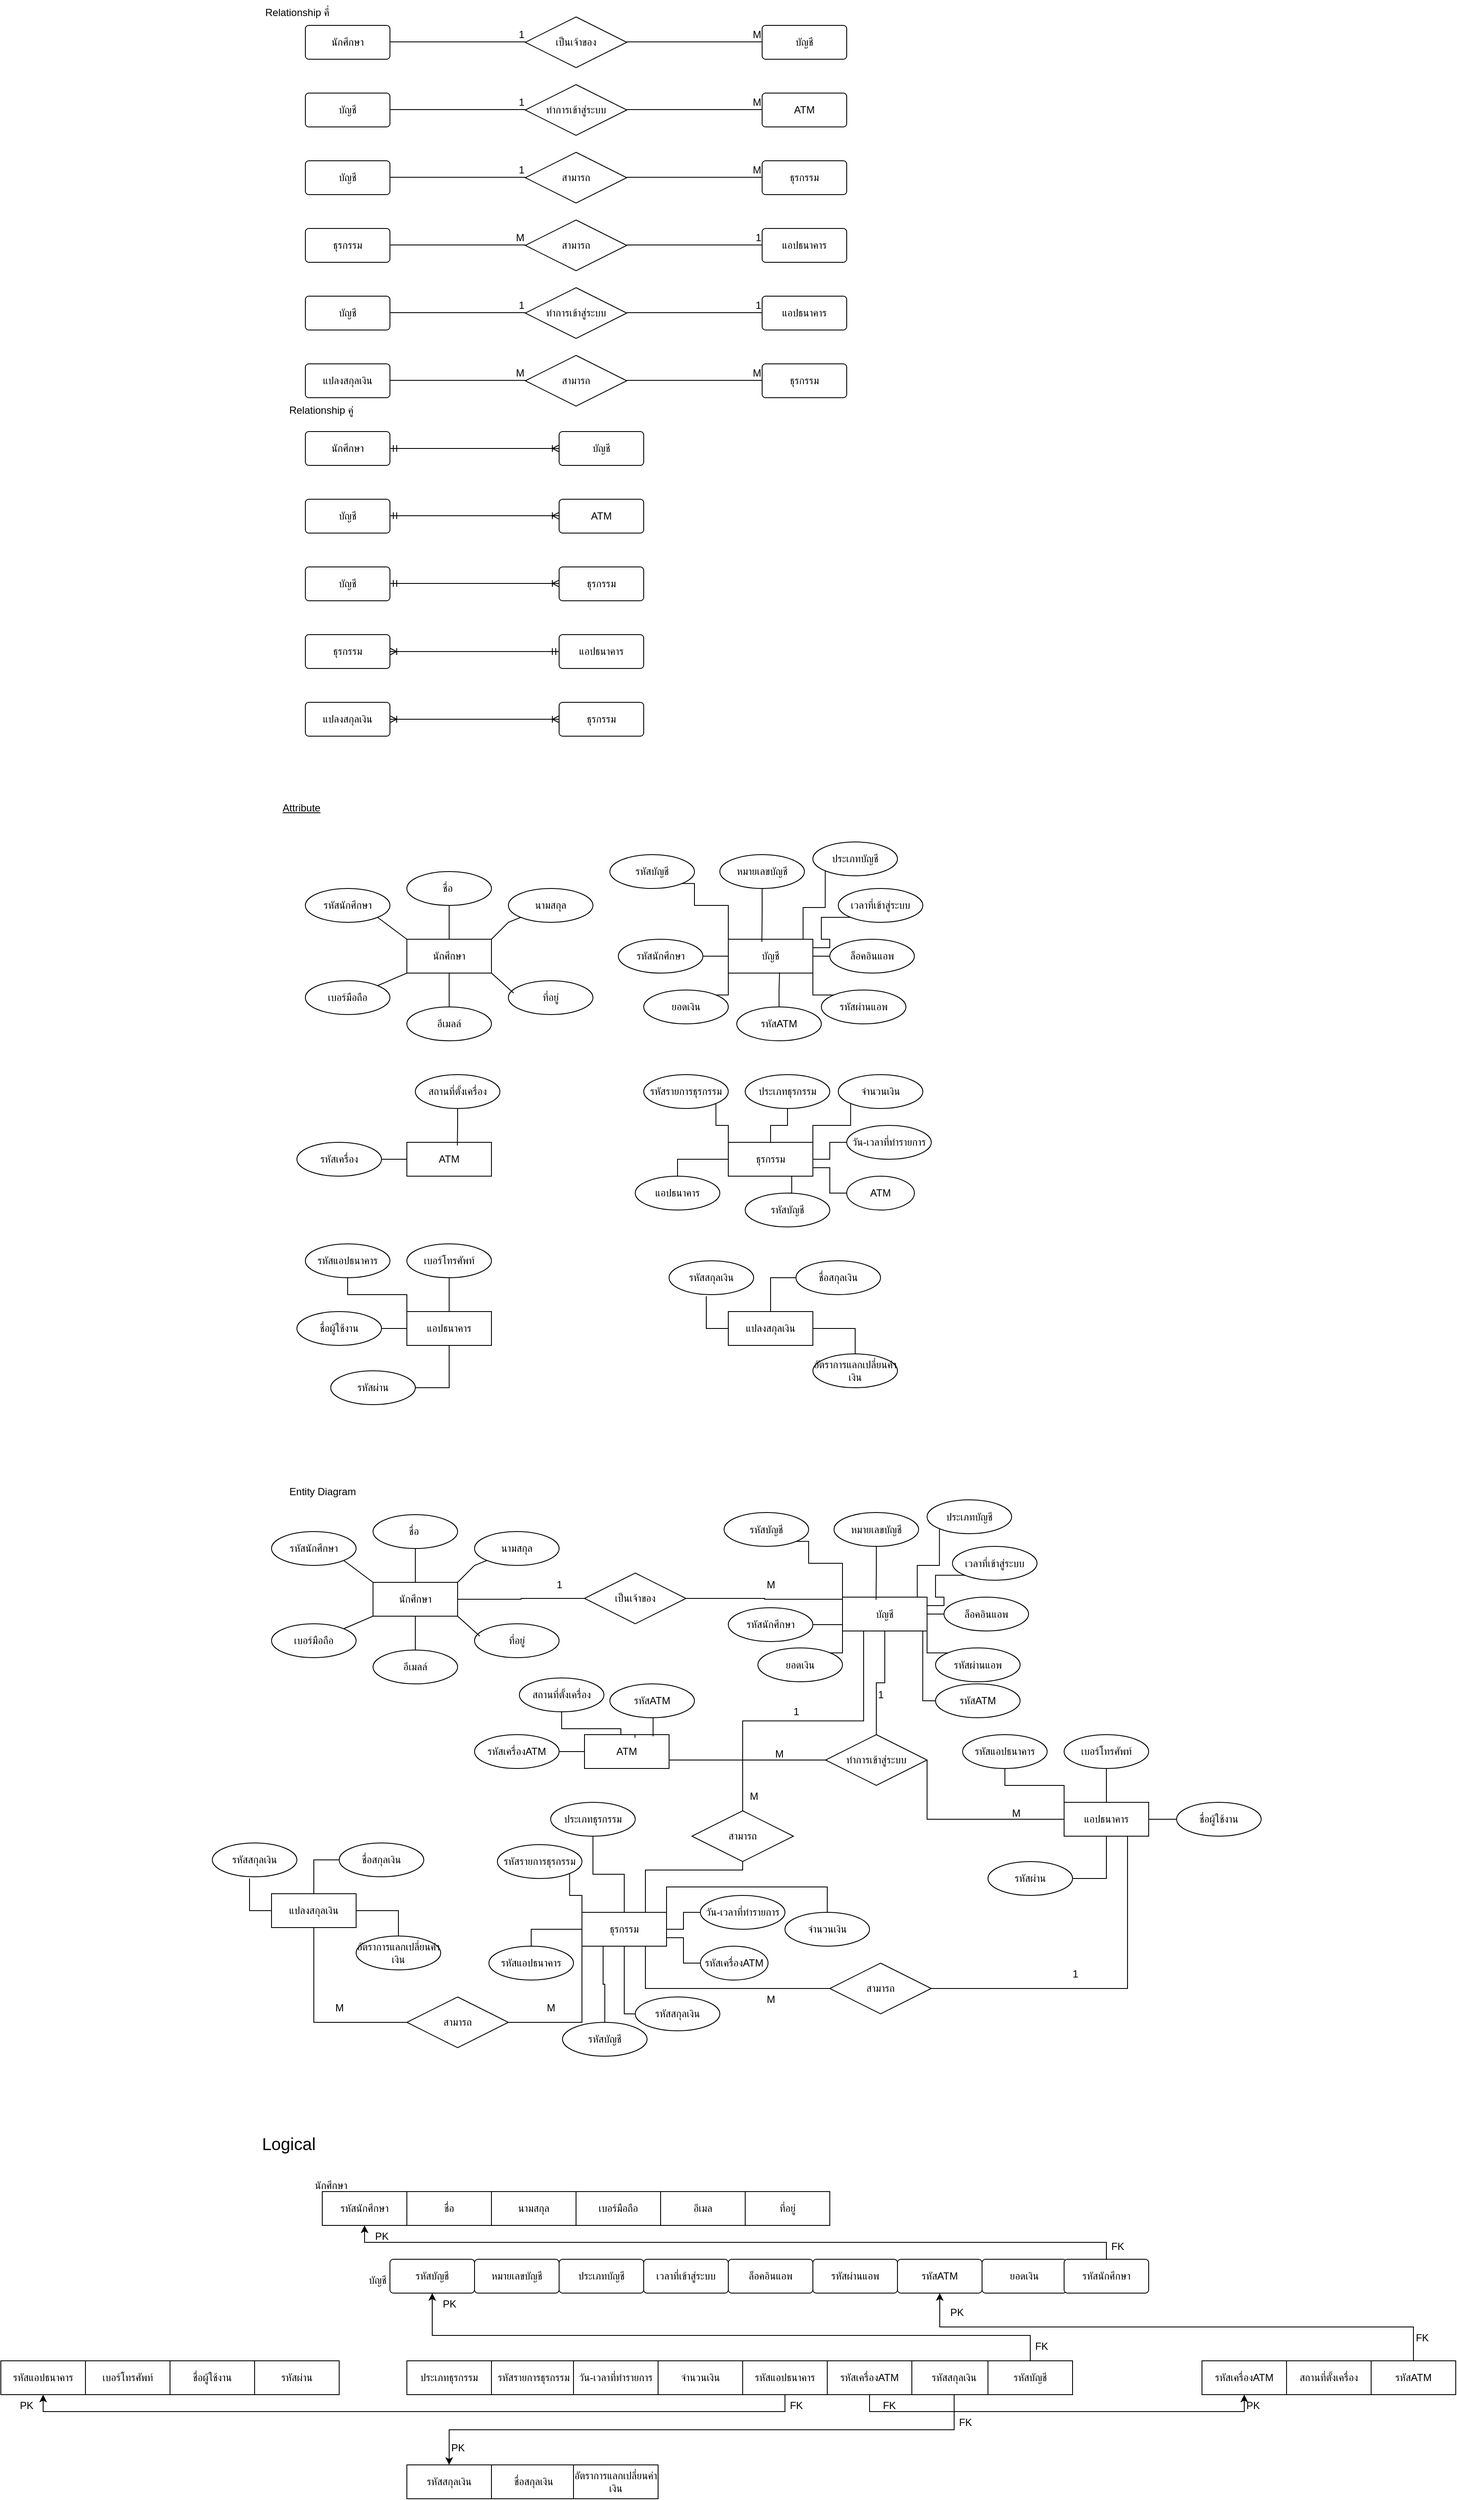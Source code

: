 <mxfile version="26.0.8">
  <diagram name="หน้า-1" id="eh4XmbmzgDnAuWuqmpsm">
    <mxGraphModel dx="2577" dy="948" grid="1" gridSize="10" guides="1" tooltips="1" connect="1" arrows="1" fold="1" page="1" pageScale="1" pageWidth="827" pageHeight="1169" math="0" shadow="0">
      <root>
        <mxCell id="0" />
        <mxCell id="1" parent="0" />
        <mxCell id="FMb4IsS57maZO2ft8bvY-1" value="นักศึกษา" style="rounded=1;arcSize=10;whiteSpace=wrap;html=1;align=center;" vertex="1" parent="1">
          <mxGeometry x="60" y="40" width="100" height="40" as="geometry" />
        </mxCell>
        <mxCell id="FMb4IsS57maZO2ft8bvY-3" value="" style="endArrow=none;html=1;rounded=0;" edge="1" parent="1">
          <mxGeometry relative="1" as="geometry">
            <mxPoint x="160" y="59.5" as="sourcePoint" />
            <mxPoint x="320" y="59.5" as="targetPoint" />
          </mxGeometry>
        </mxCell>
        <mxCell id="FMb4IsS57maZO2ft8bvY-4" value="1" style="resizable=0;html=1;whiteSpace=wrap;align=right;verticalAlign=bottom;" connectable="0" vertex="1" parent="FMb4IsS57maZO2ft8bvY-3">
          <mxGeometry x="1" relative="1" as="geometry" />
        </mxCell>
        <mxCell id="FMb4IsS57maZO2ft8bvY-6" value="" style="endArrow=none;html=1;rounded=0;" edge="1" parent="1">
          <mxGeometry relative="1" as="geometry">
            <mxPoint x="440" y="59.52" as="sourcePoint" />
            <mxPoint x="600" y="59.52" as="targetPoint" />
          </mxGeometry>
        </mxCell>
        <mxCell id="FMb4IsS57maZO2ft8bvY-7" value="M" style="resizable=0;html=1;whiteSpace=wrap;align=right;verticalAlign=bottom;" connectable="0" vertex="1" parent="FMb4IsS57maZO2ft8bvY-6">
          <mxGeometry x="1" relative="1" as="geometry" />
        </mxCell>
        <mxCell id="FMb4IsS57maZO2ft8bvY-8" value="บัญชี" style="rounded=1;arcSize=10;whiteSpace=wrap;html=1;align=center;" vertex="1" parent="1">
          <mxGeometry x="600" y="40" width="100" height="40" as="geometry" />
        </mxCell>
        <mxCell id="FMb4IsS57maZO2ft8bvY-9" value="บัญชี" style="rounded=1;arcSize=10;whiteSpace=wrap;html=1;align=center;" vertex="1" parent="1">
          <mxGeometry x="60" y="120" width="100" height="40" as="geometry" />
        </mxCell>
        <mxCell id="FMb4IsS57maZO2ft8bvY-10" value="" style="endArrow=none;html=1;rounded=0;" edge="1" parent="1">
          <mxGeometry relative="1" as="geometry">
            <mxPoint x="160" y="139.52" as="sourcePoint" />
            <mxPoint x="320" y="139.52" as="targetPoint" />
          </mxGeometry>
        </mxCell>
        <mxCell id="FMb4IsS57maZO2ft8bvY-11" value="1" style="resizable=0;html=1;whiteSpace=wrap;align=right;verticalAlign=bottom;" connectable="0" vertex="1" parent="FMb4IsS57maZO2ft8bvY-10">
          <mxGeometry x="1" relative="1" as="geometry" />
        </mxCell>
        <mxCell id="FMb4IsS57maZO2ft8bvY-13" value="" style="endArrow=none;html=1;rounded=0;" edge="1" parent="1">
          <mxGeometry relative="1" as="geometry">
            <mxPoint x="440" y="139.52" as="sourcePoint" />
            <mxPoint x="600" y="139.52" as="targetPoint" />
          </mxGeometry>
        </mxCell>
        <mxCell id="FMb4IsS57maZO2ft8bvY-14" value="M" style="resizable=0;html=1;whiteSpace=wrap;align=right;verticalAlign=bottom;" connectable="0" vertex="1" parent="FMb4IsS57maZO2ft8bvY-13">
          <mxGeometry x="1" relative="1" as="geometry" />
        </mxCell>
        <mxCell id="FMb4IsS57maZO2ft8bvY-15" value="ATM" style="rounded=1;arcSize=10;whiteSpace=wrap;html=1;align=center;" vertex="1" parent="1">
          <mxGeometry x="600" y="120" width="100" height="40" as="geometry" />
        </mxCell>
        <mxCell id="FMb4IsS57maZO2ft8bvY-16" value="เป็นเจ้าของ" style="shape=rhombus;perimeter=rhombusPerimeter;whiteSpace=wrap;html=1;align=center;" vertex="1" parent="1">
          <mxGeometry x="320" y="30" width="120" height="60" as="geometry" />
        </mxCell>
        <mxCell id="FMb4IsS57maZO2ft8bvY-17" value="ทำการเข้าสู่ระบบ" style="shape=rhombus;perimeter=rhombusPerimeter;whiteSpace=wrap;html=1;align=center;" vertex="1" parent="1">
          <mxGeometry x="320" y="110" width="120" height="60" as="geometry" />
        </mxCell>
        <mxCell id="FMb4IsS57maZO2ft8bvY-18" value="บัญชี" style="rounded=1;arcSize=10;whiteSpace=wrap;html=1;align=center;" vertex="1" parent="1">
          <mxGeometry x="60" y="200" width="100" height="40" as="geometry" />
        </mxCell>
        <mxCell id="FMb4IsS57maZO2ft8bvY-19" value="" style="endArrow=none;html=1;rounded=0;" edge="1" parent="1">
          <mxGeometry relative="1" as="geometry">
            <mxPoint x="160" y="219.52" as="sourcePoint" />
            <mxPoint x="320" y="219.52" as="targetPoint" />
          </mxGeometry>
        </mxCell>
        <mxCell id="FMb4IsS57maZO2ft8bvY-20" value="1" style="resizable=0;html=1;whiteSpace=wrap;align=right;verticalAlign=bottom;" connectable="0" vertex="1" parent="FMb4IsS57maZO2ft8bvY-19">
          <mxGeometry x="1" relative="1" as="geometry" />
        </mxCell>
        <mxCell id="FMb4IsS57maZO2ft8bvY-21" value="สามารถ" style="shape=rhombus;perimeter=rhombusPerimeter;whiteSpace=wrap;html=1;align=center;" vertex="1" parent="1">
          <mxGeometry x="320" y="190" width="120" height="60" as="geometry" />
        </mxCell>
        <mxCell id="FMb4IsS57maZO2ft8bvY-22" value="" style="endArrow=none;html=1;rounded=0;" edge="1" parent="1">
          <mxGeometry relative="1" as="geometry">
            <mxPoint x="440" y="219.52" as="sourcePoint" />
            <mxPoint x="600" y="219.52" as="targetPoint" />
          </mxGeometry>
        </mxCell>
        <mxCell id="FMb4IsS57maZO2ft8bvY-23" value="M" style="resizable=0;html=1;whiteSpace=wrap;align=right;verticalAlign=bottom;" connectable="0" vertex="1" parent="FMb4IsS57maZO2ft8bvY-22">
          <mxGeometry x="1" relative="1" as="geometry" />
        </mxCell>
        <mxCell id="FMb4IsS57maZO2ft8bvY-24" value="ธุรกรรม" style="rounded=1;arcSize=10;whiteSpace=wrap;html=1;align=center;" vertex="1" parent="1">
          <mxGeometry x="600" y="200" width="100" height="40" as="geometry" />
        </mxCell>
        <mxCell id="FMb4IsS57maZO2ft8bvY-25" value="ธุรกรรม" style="rounded=1;arcSize=10;whiteSpace=wrap;html=1;align=center;" vertex="1" parent="1">
          <mxGeometry x="60" y="280" width="100" height="40" as="geometry" />
        </mxCell>
        <mxCell id="FMb4IsS57maZO2ft8bvY-26" value="" style="endArrow=none;html=1;rounded=0;" edge="1" parent="1">
          <mxGeometry relative="1" as="geometry">
            <mxPoint x="160" y="299.52" as="sourcePoint" />
            <mxPoint x="320" y="299.52" as="targetPoint" />
          </mxGeometry>
        </mxCell>
        <mxCell id="FMb4IsS57maZO2ft8bvY-27" value="M" style="resizable=0;html=1;whiteSpace=wrap;align=right;verticalAlign=bottom;" connectable="0" vertex="1" parent="FMb4IsS57maZO2ft8bvY-26">
          <mxGeometry x="1" relative="1" as="geometry" />
        </mxCell>
        <mxCell id="FMb4IsS57maZO2ft8bvY-28" value="สามารถ" style="shape=rhombus;perimeter=rhombusPerimeter;whiteSpace=wrap;html=1;align=center;" vertex="1" parent="1">
          <mxGeometry x="320" y="270" width="120" height="60" as="geometry" />
        </mxCell>
        <mxCell id="FMb4IsS57maZO2ft8bvY-29" value="แอปธนาคาร" style="rounded=1;arcSize=10;whiteSpace=wrap;html=1;align=center;" vertex="1" parent="1">
          <mxGeometry x="600" y="280" width="100" height="40" as="geometry" />
        </mxCell>
        <mxCell id="FMb4IsS57maZO2ft8bvY-30" value="" style="endArrow=none;html=1;rounded=0;" edge="1" parent="1">
          <mxGeometry relative="1" as="geometry">
            <mxPoint x="440" y="299.52" as="sourcePoint" />
            <mxPoint x="600" y="299.52" as="targetPoint" />
          </mxGeometry>
        </mxCell>
        <mxCell id="FMb4IsS57maZO2ft8bvY-31" value="1" style="resizable=0;html=1;whiteSpace=wrap;align=right;verticalAlign=bottom;" connectable="0" vertex="1" parent="FMb4IsS57maZO2ft8bvY-30">
          <mxGeometry x="1" relative="1" as="geometry" />
        </mxCell>
        <mxCell id="FMb4IsS57maZO2ft8bvY-32" value="ธุรกรรม" style="rounded=1;arcSize=10;whiteSpace=wrap;html=1;align=center;" vertex="1" parent="1">
          <mxGeometry x="600" y="440" width="100" height="40" as="geometry" />
        </mxCell>
        <mxCell id="FMb4IsS57maZO2ft8bvY-33" value="สามารถ" style="shape=rhombus;perimeter=rhombusPerimeter;whiteSpace=wrap;html=1;align=center;" vertex="1" parent="1">
          <mxGeometry x="320" y="430" width="120" height="60" as="geometry" />
        </mxCell>
        <mxCell id="FMb4IsS57maZO2ft8bvY-34" value="แปลงสกุลเงิน" style="rounded=1;arcSize=10;whiteSpace=wrap;html=1;align=center;" vertex="1" parent="1">
          <mxGeometry x="60" y="440" width="100" height="40" as="geometry" />
        </mxCell>
        <mxCell id="FMb4IsS57maZO2ft8bvY-35" value="" style="endArrow=none;html=1;rounded=0;" edge="1" parent="1">
          <mxGeometry relative="1" as="geometry">
            <mxPoint x="160" y="459.52" as="sourcePoint" />
            <mxPoint x="320" y="459.52" as="targetPoint" />
          </mxGeometry>
        </mxCell>
        <mxCell id="FMb4IsS57maZO2ft8bvY-36" value="M" style="resizable=0;html=1;whiteSpace=wrap;align=right;verticalAlign=bottom;" connectable="0" vertex="1" parent="FMb4IsS57maZO2ft8bvY-35">
          <mxGeometry x="1" relative="1" as="geometry" />
        </mxCell>
        <mxCell id="FMb4IsS57maZO2ft8bvY-37" value="" style="endArrow=none;html=1;rounded=0;" edge="1" parent="1">
          <mxGeometry relative="1" as="geometry">
            <mxPoint x="440" y="459.52" as="sourcePoint" />
            <mxPoint x="600" y="459.52" as="targetPoint" />
          </mxGeometry>
        </mxCell>
        <mxCell id="FMb4IsS57maZO2ft8bvY-38" value="M" style="resizable=0;html=1;whiteSpace=wrap;align=right;verticalAlign=bottom;" connectable="0" vertex="1" parent="FMb4IsS57maZO2ft8bvY-37">
          <mxGeometry x="1" relative="1" as="geometry" />
        </mxCell>
        <mxCell id="FMb4IsS57maZO2ft8bvY-39" value="Relationship คี่" style="text;html=1;align=center;verticalAlign=middle;resizable=0;points=[];autosize=1;strokeColor=none;fillColor=none;" vertex="1" parent="1">
          <mxGeometry y="10" width="100" height="30" as="geometry" />
        </mxCell>
        <mxCell id="FMb4IsS57maZO2ft8bvY-40" value="นักศึกษา" style="rounded=1;arcSize=10;whiteSpace=wrap;html=1;align=center;" vertex="1" parent="1">
          <mxGeometry x="60" y="520" width="100" height="40" as="geometry" />
        </mxCell>
        <mxCell id="FMb4IsS57maZO2ft8bvY-41" value="&lt;span style=&quot;white-space: pre;&quot;&gt;&#x9;&lt;/span&gt;Relationship คู่" style="text;html=1;align=center;verticalAlign=middle;resizable=0;points=[];autosize=1;strokeColor=none;fillColor=none;" vertex="1" parent="1">
          <mxGeometry y="480" width="130" height="30" as="geometry" />
        </mxCell>
        <mxCell id="FMb4IsS57maZO2ft8bvY-42" value="บัญชี" style="rounded=1;arcSize=10;whiteSpace=wrap;html=1;align=center;" vertex="1" parent="1">
          <mxGeometry x="360" y="520" width="100" height="40" as="geometry" />
        </mxCell>
        <mxCell id="FMb4IsS57maZO2ft8bvY-43" value="บัญชี" style="rounded=1;arcSize=10;whiteSpace=wrap;html=1;align=center;" vertex="1" parent="1">
          <mxGeometry x="60" y="600" width="100" height="40" as="geometry" />
        </mxCell>
        <mxCell id="FMb4IsS57maZO2ft8bvY-44" value="ATM" style="rounded=1;arcSize=10;whiteSpace=wrap;html=1;align=center;" vertex="1" parent="1">
          <mxGeometry x="360" y="600" width="100" height="40" as="geometry" />
        </mxCell>
        <mxCell id="FMb4IsS57maZO2ft8bvY-45" value="บัญชี" style="rounded=1;arcSize=10;whiteSpace=wrap;html=1;align=center;" vertex="1" parent="1">
          <mxGeometry x="60" y="680" width="100" height="40" as="geometry" />
        </mxCell>
        <mxCell id="FMb4IsS57maZO2ft8bvY-46" value="ธุรกรรม" style="rounded=1;arcSize=10;whiteSpace=wrap;html=1;align=center;" vertex="1" parent="1">
          <mxGeometry x="360" y="680" width="100" height="40" as="geometry" />
        </mxCell>
        <mxCell id="FMb4IsS57maZO2ft8bvY-47" value="ธุรกรรม" style="rounded=1;arcSize=10;whiteSpace=wrap;html=1;align=center;" vertex="1" parent="1">
          <mxGeometry x="60" y="760" width="100" height="40" as="geometry" />
        </mxCell>
        <mxCell id="FMb4IsS57maZO2ft8bvY-48" value="แอปธนาคาร" style="rounded=1;arcSize=10;whiteSpace=wrap;html=1;align=center;" vertex="1" parent="1">
          <mxGeometry x="360" y="760" width="100" height="40" as="geometry" />
        </mxCell>
        <mxCell id="FMb4IsS57maZO2ft8bvY-49" value="แปลงสกุลเงิน" style="rounded=1;arcSize=10;whiteSpace=wrap;html=1;align=center;" vertex="1" parent="1">
          <mxGeometry x="60" y="840" width="100" height="40" as="geometry" />
        </mxCell>
        <mxCell id="FMb4IsS57maZO2ft8bvY-50" value="ธุรกรรม" style="rounded=1;arcSize=10;whiteSpace=wrap;html=1;align=center;" vertex="1" parent="1">
          <mxGeometry x="360" y="840" width="100" height="40" as="geometry" />
        </mxCell>
        <mxCell id="FMb4IsS57maZO2ft8bvY-53" value="" style="edgeStyle=entityRelationEdgeStyle;fontSize=12;html=1;endArrow=ERoneToMany;startArrow=ERmandOne;rounded=0;exitX=1;exitY=0.5;exitDx=0;exitDy=0;entryX=0;entryY=0.5;entryDx=0;entryDy=0;" edge="1" parent="1" source="FMb4IsS57maZO2ft8bvY-40" target="FMb4IsS57maZO2ft8bvY-42">
          <mxGeometry width="100" height="100" relative="1" as="geometry">
            <mxPoint x="480" y="600" as="sourcePoint" />
            <mxPoint x="580" y="500" as="targetPoint" />
          </mxGeometry>
        </mxCell>
        <mxCell id="FMb4IsS57maZO2ft8bvY-54" value="" style="edgeStyle=entityRelationEdgeStyle;fontSize=12;html=1;endArrow=ERoneToMany;startArrow=ERmandOne;rounded=0;exitX=1;exitY=0.5;exitDx=0;exitDy=0;entryX=0;entryY=0.5;entryDx=0;entryDy=0;" edge="1" parent="1">
          <mxGeometry width="100" height="100" relative="1" as="geometry">
            <mxPoint x="160" y="619.52" as="sourcePoint" />
            <mxPoint x="360" y="619.52" as="targetPoint" />
          </mxGeometry>
        </mxCell>
        <mxCell id="FMb4IsS57maZO2ft8bvY-55" value="" style="edgeStyle=entityRelationEdgeStyle;fontSize=12;html=1;endArrow=ERoneToMany;startArrow=ERmandOne;rounded=0;exitX=1;exitY=0.5;exitDx=0;exitDy=0;entryX=0;entryY=0.5;entryDx=0;entryDy=0;" edge="1" parent="1">
          <mxGeometry width="100" height="100" relative="1" as="geometry">
            <mxPoint x="160" y="699.52" as="sourcePoint" />
            <mxPoint x="360" y="699.52" as="targetPoint" />
          </mxGeometry>
        </mxCell>
        <mxCell id="FMb4IsS57maZO2ft8bvY-56" value="" style="edgeStyle=entityRelationEdgeStyle;fontSize=12;html=1;endArrow=ERoneToMany;startArrow=ERmandOne;rounded=0;exitX=0;exitY=0.5;exitDx=0;exitDy=0;entryX=1;entryY=0.5;entryDx=0;entryDy=0;" edge="1" parent="1" source="FMb4IsS57maZO2ft8bvY-48" target="FMb4IsS57maZO2ft8bvY-47">
          <mxGeometry width="100" height="100" relative="1" as="geometry">
            <mxPoint x="160" y="660" as="sourcePoint" />
            <mxPoint x="360" y="660" as="targetPoint" />
          </mxGeometry>
        </mxCell>
        <mxCell id="FMb4IsS57maZO2ft8bvY-57" value="" style="edgeStyle=entityRelationEdgeStyle;fontSize=12;html=1;endArrow=ERoneToMany;startArrow=ERoneToMany;rounded=0;exitX=1;exitY=0.5;exitDx=0;exitDy=0;entryX=0;entryY=0.5;entryDx=0;entryDy=0;" edge="1" parent="1" source="FMb4IsS57maZO2ft8bvY-49" target="FMb4IsS57maZO2ft8bvY-50">
          <mxGeometry width="100" height="100" relative="1" as="geometry">
            <mxPoint x="480" y="820" as="sourcePoint" />
            <mxPoint x="580" y="720" as="targetPoint" />
          </mxGeometry>
        </mxCell>
        <mxCell id="FMb4IsS57maZO2ft8bvY-59" value="&lt;span style=&quot;text-wrap-mode: wrap; text-decoration-line: underline;&quot;&gt;Attribute&lt;/span&gt;" style="text;html=1;align=center;verticalAlign=middle;resizable=0;points=[];autosize=1;strokeColor=none;fillColor=none;" vertex="1" parent="1">
          <mxGeometry x="20" y="950" width="70" height="30" as="geometry" />
        </mxCell>
        <mxCell id="FMb4IsS57maZO2ft8bvY-60" value="นักศึกษา" style="whiteSpace=wrap;html=1;align=center;" vertex="1" parent="1">
          <mxGeometry x="180" y="1120" width="100" height="40" as="geometry" />
        </mxCell>
        <mxCell id="FMb4IsS57maZO2ft8bvY-61" value="บัญชี" style="whiteSpace=wrap;html=1;align=center;" vertex="1" parent="1">
          <mxGeometry x="560" y="1120" width="100" height="40" as="geometry" />
        </mxCell>
        <mxCell id="FMb4IsS57maZO2ft8bvY-128" style="edgeStyle=orthogonalEdgeStyle;rounded=0;orthogonalLoop=1;jettySize=auto;html=1;exitX=0;exitY=0.5;exitDx=0;exitDy=0;entryX=1;entryY=0.5;entryDx=0;entryDy=0;endArrow=none;startFill=0;" edge="1" parent="1" source="FMb4IsS57maZO2ft8bvY-62" target="FMb4IsS57maZO2ft8bvY-111">
          <mxGeometry relative="1" as="geometry" />
        </mxCell>
        <mxCell id="FMb4IsS57maZO2ft8bvY-62" value="ATM" style="whiteSpace=wrap;html=1;align=center;" vertex="1" parent="1">
          <mxGeometry x="180" y="1360" width="100" height="40" as="geometry" />
        </mxCell>
        <mxCell id="FMb4IsS57maZO2ft8bvY-130" style="edgeStyle=orthogonalEdgeStyle;rounded=0;orthogonalLoop=1;jettySize=auto;html=1;exitX=0.5;exitY=0;exitDx=0;exitDy=0;endArrow=none;startFill=0;" edge="1" parent="1" source="FMb4IsS57maZO2ft8bvY-63" target="FMb4IsS57maZO2ft8bvY-118">
          <mxGeometry relative="1" as="geometry" />
        </mxCell>
        <mxCell id="FMb4IsS57maZO2ft8bvY-131" style="edgeStyle=orthogonalEdgeStyle;rounded=0;orthogonalLoop=1;jettySize=auto;html=1;exitX=1;exitY=0;exitDx=0;exitDy=0;entryX=0;entryY=1;entryDx=0;entryDy=0;endArrow=none;startFill=0;" edge="1" parent="1" source="FMb4IsS57maZO2ft8bvY-63" target="FMb4IsS57maZO2ft8bvY-119">
          <mxGeometry relative="1" as="geometry" />
        </mxCell>
        <mxCell id="FMb4IsS57maZO2ft8bvY-136" style="edgeStyle=orthogonalEdgeStyle;rounded=0;orthogonalLoop=1;jettySize=auto;html=1;exitX=0;exitY=0.5;exitDx=0;exitDy=0;entryX=0.5;entryY=0;entryDx=0;entryDy=0;endArrow=none;startFill=0;" edge="1" parent="1" source="FMb4IsS57maZO2ft8bvY-63" target="FMb4IsS57maZO2ft8bvY-123">
          <mxGeometry relative="1" as="geometry" />
        </mxCell>
        <mxCell id="FMb4IsS57maZO2ft8bvY-63" value="ธุรกรรม" style="whiteSpace=wrap;html=1;align=center;" vertex="1" parent="1">
          <mxGeometry x="560" y="1360" width="100" height="40" as="geometry" />
        </mxCell>
        <mxCell id="FMb4IsS57maZO2ft8bvY-137" style="edgeStyle=orthogonalEdgeStyle;rounded=0;orthogonalLoop=1;jettySize=auto;html=1;exitX=0.5;exitY=0;exitDx=0;exitDy=0;entryX=0.5;entryY=1;entryDx=0;entryDy=0;endArrow=none;startFill=0;" edge="1" parent="1" source="FMb4IsS57maZO2ft8bvY-64" target="FMb4IsS57maZO2ft8bvY-114">
          <mxGeometry relative="1" as="geometry" />
        </mxCell>
        <mxCell id="FMb4IsS57maZO2ft8bvY-138" style="edgeStyle=orthogonalEdgeStyle;rounded=0;orthogonalLoop=1;jettySize=auto;html=1;exitX=0;exitY=0;exitDx=0;exitDy=0;endArrow=none;startFill=0;" edge="1" parent="1" source="FMb4IsS57maZO2ft8bvY-64" target="FMb4IsS57maZO2ft8bvY-113">
          <mxGeometry relative="1" as="geometry" />
        </mxCell>
        <mxCell id="FMb4IsS57maZO2ft8bvY-139" style="edgeStyle=orthogonalEdgeStyle;rounded=0;orthogonalLoop=1;jettySize=auto;html=1;exitX=0;exitY=0.5;exitDx=0;exitDy=0;entryX=1;entryY=0.5;entryDx=0;entryDy=0;endArrow=none;startFill=0;" edge="1" parent="1" source="FMb4IsS57maZO2ft8bvY-64" target="FMb4IsS57maZO2ft8bvY-115">
          <mxGeometry relative="1" as="geometry" />
        </mxCell>
        <mxCell id="FMb4IsS57maZO2ft8bvY-140" style="edgeStyle=orthogonalEdgeStyle;rounded=0;orthogonalLoop=1;jettySize=auto;html=1;exitX=0.5;exitY=1;exitDx=0;exitDy=0;entryX=1;entryY=0.5;entryDx=0;entryDy=0;endArrow=none;startFill=0;" edge="1" parent="1" source="FMb4IsS57maZO2ft8bvY-64" target="FMb4IsS57maZO2ft8bvY-116">
          <mxGeometry relative="1" as="geometry" />
        </mxCell>
        <mxCell id="FMb4IsS57maZO2ft8bvY-64" value="แอปธนาคาร" style="whiteSpace=wrap;html=1;align=center;" vertex="1" parent="1">
          <mxGeometry x="180" y="1560" width="100" height="40" as="geometry" />
        </mxCell>
        <mxCell id="FMb4IsS57maZO2ft8bvY-142" style="edgeStyle=orthogonalEdgeStyle;rounded=0;orthogonalLoop=1;jettySize=auto;html=1;exitX=0.5;exitY=0;exitDx=0;exitDy=0;entryX=0;entryY=0.5;entryDx=0;entryDy=0;endArrow=none;startFill=0;" edge="1" parent="1" source="FMb4IsS57maZO2ft8bvY-65" target="FMb4IsS57maZO2ft8bvY-125">
          <mxGeometry relative="1" as="geometry" />
        </mxCell>
        <mxCell id="FMb4IsS57maZO2ft8bvY-143" style="edgeStyle=orthogonalEdgeStyle;rounded=0;orthogonalLoop=1;jettySize=auto;html=1;exitX=1;exitY=0.5;exitDx=0;exitDy=0;entryX=0.5;entryY=0;entryDx=0;entryDy=0;endArrow=none;startFill=0;" edge="1" parent="1" source="FMb4IsS57maZO2ft8bvY-65" target="FMb4IsS57maZO2ft8bvY-126">
          <mxGeometry relative="1" as="geometry" />
        </mxCell>
        <mxCell id="FMb4IsS57maZO2ft8bvY-65" value="แปลงสกุลเงิน" style="whiteSpace=wrap;html=1;align=center;" vertex="1" parent="1">
          <mxGeometry x="560" y="1560" width="100" height="40" as="geometry" />
        </mxCell>
        <mxCell id="FMb4IsS57maZO2ft8bvY-66" value="รหัสนักศึกษา" style="ellipse;whiteSpace=wrap;html=1;align=center;" vertex="1" parent="1">
          <mxGeometry x="60" y="1060" width="100" height="40" as="geometry" />
        </mxCell>
        <mxCell id="FMb4IsS57maZO2ft8bvY-67" value="นามสกุล" style="ellipse;whiteSpace=wrap;html=1;align=center;" vertex="1" parent="1">
          <mxGeometry x="300" y="1060" width="100" height="40" as="geometry" />
        </mxCell>
        <mxCell id="FMb4IsS57maZO2ft8bvY-68" value="ชื่อ&amp;nbsp;" style="ellipse;whiteSpace=wrap;html=1;align=center;" vertex="1" parent="1">
          <mxGeometry x="180" y="1040" width="100" height="40" as="geometry" />
        </mxCell>
        <mxCell id="FMb4IsS57maZO2ft8bvY-69" value="เบอร์มือถือ" style="ellipse;whiteSpace=wrap;html=1;align=center;" vertex="1" parent="1">
          <mxGeometry x="60" y="1169" width="100" height="40" as="geometry" />
        </mxCell>
        <mxCell id="FMb4IsS57maZO2ft8bvY-70" value="อีเมลล์" style="ellipse;whiteSpace=wrap;html=1;align=center;" vertex="1" parent="1">
          <mxGeometry x="180" y="1200" width="100" height="40" as="geometry" />
        </mxCell>
        <mxCell id="FMb4IsS57maZO2ft8bvY-71" value="ที่อยู่" style="ellipse;whiteSpace=wrap;html=1;align=center;" vertex="1" parent="1">
          <mxGeometry x="300" y="1169" width="100" height="40" as="geometry" />
        </mxCell>
        <mxCell id="FMb4IsS57maZO2ft8bvY-72" value="" style="endArrow=none;html=1;rounded=0;exitX=0.5;exitY=1;exitDx=0;exitDy=0;entryX=0.5;entryY=0;entryDx=0;entryDy=0;" edge="1" parent="1" source="FMb4IsS57maZO2ft8bvY-68" target="FMb4IsS57maZO2ft8bvY-60">
          <mxGeometry relative="1" as="geometry">
            <mxPoint x="390" y="1060" as="sourcePoint" />
            <mxPoint x="550" y="1060" as="targetPoint" />
          </mxGeometry>
        </mxCell>
        <mxCell id="FMb4IsS57maZO2ft8bvY-73" value="" style="endArrow=none;html=1;rounded=0;exitX=0;exitY=1;exitDx=0;exitDy=0;entryX=1;entryY=0;entryDx=0;entryDy=0;" edge="1" parent="1" source="FMb4IsS57maZO2ft8bvY-67" target="FMb4IsS57maZO2ft8bvY-60">
          <mxGeometry relative="1" as="geometry">
            <mxPoint x="240" y="1090" as="sourcePoint" />
            <mxPoint x="240" y="1130" as="targetPoint" />
            <Array as="points">
              <mxPoint x="300" y="1100" />
            </Array>
          </mxGeometry>
        </mxCell>
        <mxCell id="FMb4IsS57maZO2ft8bvY-74" value="" style="endArrow=none;html=1;rounded=0;exitX=1;exitY=1;exitDx=0;exitDy=0;entryX=0;entryY=0;entryDx=0;entryDy=0;" edge="1" parent="1" source="FMb4IsS57maZO2ft8bvY-66" target="FMb4IsS57maZO2ft8bvY-60">
          <mxGeometry relative="1" as="geometry">
            <mxPoint x="250" y="1100" as="sourcePoint" />
            <mxPoint x="250" y="1140" as="targetPoint" />
          </mxGeometry>
        </mxCell>
        <mxCell id="FMb4IsS57maZO2ft8bvY-75" value="" style="endArrow=none;html=1;rounded=0;exitX=0;exitY=1;exitDx=0;exitDy=0;entryX=1;entryY=0;entryDx=0;entryDy=0;" edge="1" parent="1" source="FMb4IsS57maZO2ft8bvY-60" target="FMb4IsS57maZO2ft8bvY-69">
          <mxGeometry relative="1" as="geometry">
            <mxPoint x="260" y="1110" as="sourcePoint" />
            <mxPoint x="260" y="1150" as="targetPoint" />
          </mxGeometry>
        </mxCell>
        <mxCell id="FMb4IsS57maZO2ft8bvY-76" value="" style="endArrow=none;html=1;rounded=0;exitX=0.5;exitY=1;exitDx=0;exitDy=0;entryX=0.5;entryY=0;entryDx=0;entryDy=0;" edge="1" parent="1" source="FMb4IsS57maZO2ft8bvY-60" target="FMb4IsS57maZO2ft8bvY-70">
          <mxGeometry relative="1" as="geometry">
            <mxPoint x="270" y="1120" as="sourcePoint" />
            <mxPoint x="270" y="1160" as="targetPoint" />
          </mxGeometry>
        </mxCell>
        <mxCell id="FMb4IsS57maZO2ft8bvY-77" value="" style="endArrow=none;html=1;rounded=0;exitX=1;exitY=1;exitDx=0;exitDy=0;entryX=0.062;entryY=0.365;entryDx=0;entryDy=0;entryPerimeter=0;" edge="1" parent="1" source="FMb4IsS57maZO2ft8bvY-60" target="FMb4IsS57maZO2ft8bvY-71">
          <mxGeometry relative="1" as="geometry">
            <mxPoint x="280" y="1130" as="sourcePoint" />
            <mxPoint x="280" y="1170" as="targetPoint" />
          </mxGeometry>
        </mxCell>
        <mxCell id="FMb4IsS57maZO2ft8bvY-95" style="edgeStyle=orthogonalEdgeStyle;rounded=0;orthogonalLoop=1;jettySize=auto;html=1;exitX=1;exitY=1;exitDx=0;exitDy=0;entryX=0;entryY=0;entryDx=0;entryDy=0;endArrow=none;startFill=0;" edge="1" parent="1" source="FMb4IsS57maZO2ft8bvY-78" target="FMb4IsS57maZO2ft8bvY-61">
          <mxGeometry relative="1" as="geometry">
            <Array as="points">
              <mxPoint x="520" y="1054" />
              <mxPoint x="520" y="1080" />
              <mxPoint x="560" y="1080" />
            </Array>
          </mxGeometry>
        </mxCell>
        <mxCell id="FMb4IsS57maZO2ft8bvY-78" value="รหัสบัญชี" style="ellipse;whiteSpace=wrap;html=1;align=center;" vertex="1" parent="1">
          <mxGeometry x="420" y="1020" width="100" height="40" as="geometry" />
        </mxCell>
        <mxCell id="FMb4IsS57maZO2ft8bvY-86" value="หมายเลขบัญชี" style="ellipse;whiteSpace=wrap;html=1;align=center;" vertex="1" parent="1">
          <mxGeometry x="550" y="1020" width="100" height="40" as="geometry" />
        </mxCell>
        <mxCell id="FMb4IsS57maZO2ft8bvY-87" value="ประเภทบัญชี" style="ellipse;whiteSpace=wrap;html=1;align=center;" vertex="1" parent="1">
          <mxGeometry x="660" y="1005" width="100" height="40" as="geometry" />
        </mxCell>
        <mxCell id="FMb4IsS57maZO2ft8bvY-99" style="edgeStyle=orthogonalEdgeStyle;rounded=0;orthogonalLoop=1;jettySize=auto;html=1;exitX=0;exitY=0.5;exitDx=0;exitDy=0;entryX=1;entryY=0.5;entryDx=0;entryDy=0;endArrow=none;startFill=0;" edge="1" parent="1" source="FMb4IsS57maZO2ft8bvY-88" target="FMb4IsS57maZO2ft8bvY-61">
          <mxGeometry relative="1" as="geometry" />
        </mxCell>
        <mxCell id="FMb4IsS57maZO2ft8bvY-88" value="ล็อคอินแอพ" style="ellipse;whiteSpace=wrap;html=1;align=center;" vertex="1" parent="1">
          <mxGeometry x="680" y="1120" width="100" height="40" as="geometry" />
        </mxCell>
        <mxCell id="FMb4IsS57maZO2ft8bvY-100" style="edgeStyle=orthogonalEdgeStyle;rounded=0;orthogonalLoop=1;jettySize=auto;html=1;exitX=0;exitY=0;exitDx=0;exitDy=0;entryX=1;entryY=1;entryDx=0;entryDy=0;endArrow=none;startFill=0;" edge="1" parent="1" source="FMb4IsS57maZO2ft8bvY-89" target="FMb4IsS57maZO2ft8bvY-61">
          <mxGeometry relative="1" as="geometry" />
        </mxCell>
        <mxCell id="FMb4IsS57maZO2ft8bvY-89" value="รหัสผ่านแอพ" style="ellipse;whiteSpace=wrap;html=1;align=center;" vertex="1" parent="1">
          <mxGeometry x="670" y="1180" width="100" height="40" as="geometry" />
        </mxCell>
        <mxCell id="FMb4IsS57maZO2ft8bvY-90" value="รหัสATM" style="ellipse;whiteSpace=wrap;html=1;align=center;" vertex="1" parent="1">
          <mxGeometry x="570" y="1200" width="100" height="40" as="geometry" />
        </mxCell>
        <mxCell id="FMb4IsS57maZO2ft8bvY-102" style="edgeStyle=orthogonalEdgeStyle;rounded=0;orthogonalLoop=1;jettySize=auto;html=1;exitX=1;exitY=0;exitDx=0;exitDy=0;entryX=0;entryY=1;entryDx=0;entryDy=0;endArrow=none;startFill=0;" edge="1" parent="1" source="FMb4IsS57maZO2ft8bvY-91" target="FMb4IsS57maZO2ft8bvY-61">
          <mxGeometry relative="1" as="geometry" />
        </mxCell>
        <mxCell id="FMb4IsS57maZO2ft8bvY-91" value="ยอดเงิน&lt;span style=&quot;color: rgba(0, 0, 0, 0); font-family: monospace; font-size: 0px; text-align: start; text-wrap-mode: nowrap;&quot;&gt;%3CmxGraphModel%3E%3Croot%3E%3CmxCell%20id%3D%220%22%2F%3E%3CmxCell%20id%3D%221%22%20parent%3D%220%22%2F%3E%3CmxCell%20id%3D%222%22%20value%3D%22%E0%B8%AB%E0%B8%A1%E0%B8%B2%E0%B8%A2%E0%B9%80%E0%B8%A5%E0%B8%82%E0%B8%9A%E0%B8%B1%E0%B8%8D%E0%B8%8A%E0%B8%B5%22%20style%3D%22ellipse%3BwhiteSpace%3Dwrap%3Bhtml%3D1%3Balign%3Dcenter%3B%22%20vertex%3D%221%22%20parent%3D%221%22%3E%3CmxGeometry%20x%3D%22570%22%20y%3D%221040%22%20width%3D%22100%22%20height%3D%2240%22%20as%3D%22geometry%22%2F%3E%3C%2FmxCell%3E%3C%2Froot%3E%3C%2FmxGraphModel%3E&lt;/span&gt;&lt;span style=&quot;color: rgba(0, 0, 0, 0); font-family: monospace; font-size: 0px; text-align: start; text-wrap-mode: nowrap;&quot;&gt;%3CmxGraphModel%3E%3Croot%3E%3CmxCell%20id%3D%220%22%2F%3E%3CmxCell%20id%3D%221%22%20parent%3D%220%22%2F%3E%3CmxCell%20id%3D%222%22%20value%3D%22%E0%B8%AB%E0%B8%A1%E0%B8%B2%E0%B8%A2%E0%B9%80%E0%B8%A5%E0%B8%82%E0%B8%9A%E0%B8%B1%E0%B8%8D%E0%B8%8A%E0%B8%B5%22%20style%3D%22ellipse%3BwhiteSpace%3Dwrap%3Bhtml%3D1%3Balign%3Dcenter%3B%22%20vertex%3D%221%22%20parent%3D%221%22%3E%3CmxGeometry%20x%3D%22570%22%20y%3D%221040%22%20width%3D%22100%22%20height%3D%2240%22%20as%3D%22geometry%22%2F%3E%3C%2FmxCell%3E%3C%2Froot%3E%3C%2FmxGraphModel%3E&lt;/span&gt;" style="ellipse;whiteSpace=wrap;html=1;align=center;" vertex="1" parent="1">
          <mxGeometry x="460" y="1180" width="100" height="40" as="geometry" />
        </mxCell>
        <mxCell id="FMb4IsS57maZO2ft8bvY-103" style="edgeStyle=orthogonalEdgeStyle;rounded=0;orthogonalLoop=1;jettySize=auto;html=1;exitX=1;exitY=0.5;exitDx=0;exitDy=0;entryX=0;entryY=0.5;entryDx=0;entryDy=0;endArrow=none;startFill=0;" edge="1" parent="1" source="FMb4IsS57maZO2ft8bvY-92" target="FMb4IsS57maZO2ft8bvY-61">
          <mxGeometry relative="1" as="geometry" />
        </mxCell>
        <mxCell id="FMb4IsS57maZO2ft8bvY-92" value="รหัสนักศึกษา" style="ellipse;whiteSpace=wrap;html=1;align=center;" vertex="1" parent="1">
          <mxGeometry x="430" y="1120" width="100" height="40" as="geometry" />
        </mxCell>
        <mxCell id="FMb4IsS57maZO2ft8bvY-98" style="edgeStyle=orthogonalEdgeStyle;rounded=0;orthogonalLoop=1;jettySize=auto;html=1;exitX=0;exitY=1;exitDx=0;exitDy=0;entryX=1;entryY=0.25;entryDx=0;entryDy=0;endArrow=none;startFill=0;" edge="1" parent="1" source="FMb4IsS57maZO2ft8bvY-93" target="FMb4IsS57maZO2ft8bvY-61">
          <mxGeometry relative="1" as="geometry" />
        </mxCell>
        <mxCell id="FMb4IsS57maZO2ft8bvY-93" value="เวลาที่เข้าสู่ระบบ" style="ellipse;whiteSpace=wrap;html=1;align=center;" vertex="1" parent="1">
          <mxGeometry x="690" y="1060" width="100" height="40" as="geometry" />
        </mxCell>
        <mxCell id="FMb4IsS57maZO2ft8bvY-96" style="edgeStyle=orthogonalEdgeStyle;rounded=0;orthogonalLoop=1;jettySize=auto;html=1;exitX=0.5;exitY=1;exitDx=0;exitDy=0;entryX=0.397;entryY=0.077;entryDx=0;entryDy=0;entryPerimeter=0;endArrow=none;startFill=0;" edge="1" parent="1" source="FMb4IsS57maZO2ft8bvY-86" target="FMb4IsS57maZO2ft8bvY-61">
          <mxGeometry relative="1" as="geometry" />
        </mxCell>
        <mxCell id="FMb4IsS57maZO2ft8bvY-97" style="edgeStyle=orthogonalEdgeStyle;rounded=0;orthogonalLoop=1;jettySize=auto;html=1;exitX=0;exitY=1;exitDx=0;exitDy=0;entryX=0.884;entryY=-0.01;entryDx=0;entryDy=0;entryPerimeter=0;endArrow=none;startFill=0;" edge="1" parent="1" source="FMb4IsS57maZO2ft8bvY-87" target="FMb4IsS57maZO2ft8bvY-61">
          <mxGeometry relative="1" as="geometry" />
        </mxCell>
        <mxCell id="FMb4IsS57maZO2ft8bvY-101" style="edgeStyle=orthogonalEdgeStyle;rounded=0;orthogonalLoop=1;jettySize=auto;html=1;exitX=0.5;exitY=0;exitDx=0;exitDy=0;entryX=0.606;entryY=0.982;entryDx=0;entryDy=0;entryPerimeter=0;endArrow=none;startFill=0;" edge="1" parent="1" source="FMb4IsS57maZO2ft8bvY-90" target="FMb4IsS57maZO2ft8bvY-61">
          <mxGeometry relative="1" as="geometry" />
        </mxCell>
        <mxCell id="FMb4IsS57maZO2ft8bvY-104" value="บัญชี" style="rounded=1;arcSize=10;whiteSpace=wrap;html=1;align=center;" vertex="1" parent="1">
          <mxGeometry x="60" y="360" width="100" height="40" as="geometry" />
        </mxCell>
        <mxCell id="FMb4IsS57maZO2ft8bvY-105" value="" style="endArrow=none;html=1;rounded=0;" edge="1" parent="1">
          <mxGeometry relative="1" as="geometry">
            <mxPoint x="160" y="379.52" as="sourcePoint" />
            <mxPoint x="320" y="379.52" as="targetPoint" />
          </mxGeometry>
        </mxCell>
        <mxCell id="FMb4IsS57maZO2ft8bvY-106" value="1" style="resizable=0;html=1;whiteSpace=wrap;align=right;verticalAlign=bottom;" connectable="0" vertex="1" parent="FMb4IsS57maZO2ft8bvY-105">
          <mxGeometry x="1" relative="1" as="geometry" />
        </mxCell>
        <mxCell id="FMb4IsS57maZO2ft8bvY-107" value="" style="endArrow=none;html=1;rounded=0;" edge="1" parent="1">
          <mxGeometry relative="1" as="geometry">
            <mxPoint x="440" y="379.52" as="sourcePoint" />
            <mxPoint x="600" y="379.52" as="targetPoint" />
          </mxGeometry>
        </mxCell>
        <mxCell id="FMb4IsS57maZO2ft8bvY-108" value="1" style="resizable=0;html=1;whiteSpace=wrap;align=right;verticalAlign=bottom;" connectable="0" vertex="1" parent="FMb4IsS57maZO2ft8bvY-107">
          <mxGeometry x="1" relative="1" as="geometry" />
        </mxCell>
        <mxCell id="FMb4IsS57maZO2ft8bvY-109" value="แอปธนาคาร" style="rounded=1;arcSize=10;whiteSpace=wrap;html=1;align=center;" vertex="1" parent="1">
          <mxGeometry x="600" y="360" width="100" height="40" as="geometry" />
        </mxCell>
        <mxCell id="FMb4IsS57maZO2ft8bvY-110" value="ทำการเข้าสู่ระบบ" style="shape=rhombus;perimeter=rhombusPerimeter;whiteSpace=wrap;html=1;align=center;" vertex="1" parent="1">
          <mxGeometry x="320" y="350" width="120" height="60" as="geometry" />
        </mxCell>
        <mxCell id="FMb4IsS57maZO2ft8bvY-111" value="รหัสเครื่อง" style="ellipse;whiteSpace=wrap;html=1;align=center;" vertex="1" parent="1">
          <mxGeometry x="50" y="1360" width="100" height="40" as="geometry" />
        </mxCell>
        <mxCell id="FMb4IsS57maZO2ft8bvY-112" value="สถานที่ตั้งเครื่อง" style="ellipse;whiteSpace=wrap;html=1;align=center;" vertex="1" parent="1">
          <mxGeometry x="190" y="1280" width="100" height="40" as="geometry" />
        </mxCell>
        <mxCell id="FMb4IsS57maZO2ft8bvY-113" value="รหัสแอปธนาคาร" style="ellipse;whiteSpace=wrap;html=1;align=center;" vertex="1" parent="1">
          <mxGeometry x="60" y="1480" width="100" height="40" as="geometry" />
        </mxCell>
        <mxCell id="FMb4IsS57maZO2ft8bvY-114" value="เบอร์โทรศัพท์" style="ellipse;whiteSpace=wrap;html=1;align=center;" vertex="1" parent="1">
          <mxGeometry x="180" y="1480" width="100" height="40" as="geometry" />
        </mxCell>
        <mxCell id="FMb4IsS57maZO2ft8bvY-115" value="ชื่อผู้ใช้งาน" style="ellipse;whiteSpace=wrap;html=1;align=center;" vertex="1" parent="1">
          <mxGeometry x="50" y="1560" width="100" height="40" as="geometry" />
        </mxCell>
        <mxCell id="FMb4IsS57maZO2ft8bvY-116" value="รหัสผ่าน" style="ellipse;whiteSpace=wrap;html=1;align=center;" vertex="1" parent="1">
          <mxGeometry x="90" y="1630" width="100" height="40" as="geometry" />
        </mxCell>
        <mxCell id="FMb4IsS57maZO2ft8bvY-129" style="edgeStyle=orthogonalEdgeStyle;rounded=0;orthogonalLoop=1;jettySize=auto;html=1;exitX=1;exitY=1;exitDx=0;exitDy=0;entryX=0;entryY=0;entryDx=0;entryDy=0;endArrow=none;startFill=0;" edge="1" parent="1" source="FMb4IsS57maZO2ft8bvY-117" target="FMb4IsS57maZO2ft8bvY-63">
          <mxGeometry relative="1" as="geometry" />
        </mxCell>
        <mxCell id="FMb4IsS57maZO2ft8bvY-117" value="รหัสรายการธุรกรรม" style="ellipse;whiteSpace=wrap;html=1;align=center;" vertex="1" parent="1">
          <mxGeometry x="460" y="1280" width="100" height="40" as="geometry" />
        </mxCell>
        <mxCell id="FMb4IsS57maZO2ft8bvY-118" value="ประเภทธุรกรรม " style="ellipse;whiteSpace=wrap;html=1;align=center;" vertex="1" parent="1">
          <mxGeometry x="580" y="1280" width="100" height="40" as="geometry" />
        </mxCell>
        <mxCell id="FMb4IsS57maZO2ft8bvY-119" value="จำนวนเงิน" style="ellipse;whiteSpace=wrap;html=1;align=center;" vertex="1" parent="1">
          <mxGeometry x="690" y="1280" width="100" height="40" as="geometry" />
        </mxCell>
        <mxCell id="FMb4IsS57maZO2ft8bvY-132" style="edgeStyle=orthogonalEdgeStyle;rounded=0;orthogonalLoop=1;jettySize=auto;html=1;exitX=0;exitY=0.5;exitDx=0;exitDy=0;entryX=1;entryY=0.5;entryDx=0;entryDy=0;endArrow=none;startFill=0;" edge="1" parent="1" source="FMb4IsS57maZO2ft8bvY-120" target="FMb4IsS57maZO2ft8bvY-63">
          <mxGeometry relative="1" as="geometry" />
        </mxCell>
        <mxCell id="FMb4IsS57maZO2ft8bvY-120" value="วัน-เวลาที่ทำรายการ" style="ellipse;whiteSpace=wrap;html=1;align=center;" vertex="1" parent="1">
          <mxGeometry x="700" y="1340" width="100" height="40" as="geometry" />
        </mxCell>
        <mxCell id="FMb4IsS57maZO2ft8bvY-133" style="edgeStyle=orthogonalEdgeStyle;rounded=0;orthogonalLoop=1;jettySize=auto;html=1;exitX=0;exitY=0.5;exitDx=0;exitDy=0;entryX=1;entryY=0.75;entryDx=0;entryDy=0;endArrow=none;startFill=0;" edge="1" parent="1" source="FMb4IsS57maZO2ft8bvY-121" target="FMb4IsS57maZO2ft8bvY-63">
          <mxGeometry relative="1" as="geometry" />
        </mxCell>
        <mxCell id="FMb4IsS57maZO2ft8bvY-121" value="ATM" style="ellipse;whiteSpace=wrap;html=1;align=center;" vertex="1" parent="1">
          <mxGeometry x="700" y="1400" width="80" height="40" as="geometry" />
        </mxCell>
        <mxCell id="FMb4IsS57maZO2ft8bvY-134" style="edgeStyle=orthogonalEdgeStyle;rounded=0;orthogonalLoop=1;jettySize=auto;html=1;exitX=0.5;exitY=0;exitDx=0;exitDy=0;entryX=0.75;entryY=1;entryDx=0;entryDy=0;endArrow=none;startFill=0;" edge="1" parent="1" source="FMb4IsS57maZO2ft8bvY-122" target="FMb4IsS57maZO2ft8bvY-63">
          <mxGeometry relative="1" as="geometry" />
        </mxCell>
        <mxCell id="FMb4IsS57maZO2ft8bvY-122" value="รหัสบัญชี" style="ellipse;whiteSpace=wrap;html=1;align=center;" vertex="1" parent="1">
          <mxGeometry x="580" y="1420" width="100" height="40" as="geometry" />
        </mxCell>
        <mxCell id="FMb4IsS57maZO2ft8bvY-123" value="แอปธนาคาร" style="ellipse;whiteSpace=wrap;html=1;align=center;" vertex="1" parent="1">
          <mxGeometry x="450" y="1400" width="100" height="40" as="geometry" />
        </mxCell>
        <mxCell id="FMb4IsS57maZO2ft8bvY-124" value="รหัสสกุลเงิน" style="ellipse;whiteSpace=wrap;html=1;align=center;" vertex="1" parent="1">
          <mxGeometry x="490" y="1500" width="100" height="40" as="geometry" />
        </mxCell>
        <mxCell id="FMb4IsS57maZO2ft8bvY-125" value="ชื่อสกุลเงิน" style="ellipse;whiteSpace=wrap;html=1;align=center;" vertex="1" parent="1">
          <mxGeometry x="640" y="1500" width="100" height="40" as="geometry" />
        </mxCell>
        <mxCell id="FMb4IsS57maZO2ft8bvY-126" value="อัตราการแลกเปลี่ยนค่าเงิน" style="ellipse;whiteSpace=wrap;html=1;align=center;" vertex="1" parent="1">
          <mxGeometry x="660" y="1610" width="100" height="40" as="geometry" />
        </mxCell>
        <mxCell id="FMb4IsS57maZO2ft8bvY-127" style="edgeStyle=orthogonalEdgeStyle;rounded=0;orthogonalLoop=1;jettySize=auto;html=1;exitX=0.5;exitY=1;exitDx=0;exitDy=0;entryX=0.597;entryY=0.095;entryDx=0;entryDy=0;entryPerimeter=0;endArrow=none;startFill=0;" edge="1" parent="1" source="FMb4IsS57maZO2ft8bvY-112" target="FMb4IsS57maZO2ft8bvY-62">
          <mxGeometry relative="1" as="geometry" />
        </mxCell>
        <mxCell id="FMb4IsS57maZO2ft8bvY-141" style="edgeStyle=orthogonalEdgeStyle;rounded=0;orthogonalLoop=1;jettySize=auto;html=1;exitX=0;exitY=0.5;exitDx=0;exitDy=0;entryX=0.44;entryY=1.047;entryDx=0;entryDy=0;entryPerimeter=0;endArrow=none;startFill=0;" edge="1" parent="1" source="FMb4IsS57maZO2ft8bvY-65" target="FMb4IsS57maZO2ft8bvY-124">
          <mxGeometry relative="1" as="geometry" />
        </mxCell>
        <mxCell id="FMb4IsS57maZO2ft8bvY-221" style="edgeStyle=orthogonalEdgeStyle;rounded=0;orthogonalLoop=1;jettySize=auto;html=1;exitX=1;exitY=0.5;exitDx=0;exitDy=0;entryX=0;entryY=0.5;entryDx=0;entryDy=0;endArrow=none;startFill=0;" edge="1" parent="1" source="FMb4IsS57maZO2ft8bvY-144" target="FMb4IsS57maZO2ft8bvY-158">
          <mxGeometry relative="1" as="geometry" />
        </mxCell>
        <mxCell id="FMb4IsS57maZO2ft8bvY-144" value="นักศึกษา" style="whiteSpace=wrap;html=1;align=center;" vertex="1" parent="1">
          <mxGeometry x="140" y="1880" width="100" height="40" as="geometry" />
        </mxCell>
        <mxCell id="FMb4IsS57maZO2ft8bvY-145" value="รหัสนักศึกษา" style="ellipse;whiteSpace=wrap;html=1;align=center;" vertex="1" parent="1">
          <mxGeometry x="20" y="1820" width="100" height="40" as="geometry" />
        </mxCell>
        <mxCell id="FMb4IsS57maZO2ft8bvY-146" value="นามสกุล" style="ellipse;whiteSpace=wrap;html=1;align=center;" vertex="1" parent="1">
          <mxGeometry x="260" y="1820" width="100" height="40" as="geometry" />
        </mxCell>
        <mxCell id="FMb4IsS57maZO2ft8bvY-147" value="ชื่อ&amp;nbsp;" style="ellipse;whiteSpace=wrap;html=1;align=center;" vertex="1" parent="1">
          <mxGeometry x="140" y="1800" width="100" height="40" as="geometry" />
        </mxCell>
        <mxCell id="FMb4IsS57maZO2ft8bvY-148" value="เบอร์มือถือ" style="ellipse;whiteSpace=wrap;html=1;align=center;" vertex="1" parent="1">
          <mxGeometry x="20" y="1929" width="100" height="40" as="geometry" />
        </mxCell>
        <mxCell id="FMb4IsS57maZO2ft8bvY-149" value="อีเมลล์" style="ellipse;whiteSpace=wrap;html=1;align=center;" vertex="1" parent="1">
          <mxGeometry x="140" y="1960" width="100" height="40" as="geometry" />
        </mxCell>
        <mxCell id="FMb4IsS57maZO2ft8bvY-150" value="ที่อยู่" style="ellipse;whiteSpace=wrap;html=1;align=center;" vertex="1" parent="1">
          <mxGeometry x="260" y="1929" width="100" height="40" as="geometry" />
        </mxCell>
        <mxCell id="FMb4IsS57maZO2ft8bvY-151" value="" style="endArrow=none;html=1;rounded=0;exitX=0.5;exitY=1;exitDx=0;exitDy=0;entryX=0.5;entryY=0;entryDx=0;entryDy=0;" edge="1" parent="1" source="FMb4IsS57maZO2ft8bvY-147" target="FMb4IsS57maZO2ft8bvY-144">
          <mxGeometry relative="1" as="geometry">
            <mxPoint x="350" y="1820" as="sourcePoint" />
            <mxPoint x="510" y="1820" as="targetPoint" />
          </mxGeometry>
        </mxCell>
        <mxCell id="FMb4IsS57maZO2ft8bvY-152" value="" style="endArrow=none;html=1;rounded=0;exitX=0;exitY=1;exitDx=0;exitDy=0;entryX=1;entryY=0;entryDx=0;entryDy=0;" edge="1" parent="1" source="FMb4IsS57maZO2ft8bvY-146" target="FMb4IsS57maZO2ft8bvY-144">
          <mxGeometry relative="1" as="geometry">
            <mxPoint x="200" y="1850" as="sourcePoint" />
            <mxPoint x="200" y="1890" as="targetPoint" />
            <Array as="points">
              <mxPoint x="260" y="1860" />
            </Array>
          </mxGeometry>
        </mxCell>
        <mxCell id="FMb4IsS57maZO2ft8bvY-153" value="" style="endArrow=none;html=1;rounded=0;exitX=1;exitY=1;exitDx=0;exitDy=0;entryX=0;entryY=0;entryDx=0;entryDy=0;" edge="1" parent="1" source="FMb4IsS57maZO2ft8bvY-145" target="FMb4IsS57maZO2ft8bvY-144">
          <mxGeometry relative="1" as="geometry">
            <mxPoint x="210" y="1860" as="sourcePoint" />
            <mxPoint x="210" y="1900" as="targetPoint" />
          </mxGeometry>
        </mxCell>
        <mxCell id="FMb4IsS57maZO2ft8bvY-154" value="" style="endArrow=none;html=1;rounded=0;exitX=0;exitY=1;exitDx=0;exitDy=0;entryX=1;entryY=0;entryDx=0;entryDy=0;" edge="1" parent="1" source="FMb4IsS57maZO2ft8bvY-144" target="FMb4IsS57maZO2ft8bvY-148">
          <mxGeometry relative="1" as="geometry">
            <mxPoint x="220" y="1870" as="sourcePoint" />
            <mxPoint x="220" y="1910" as="targetPoint" />
          </mxGeometry>
        </mxCell>
        <mxCell id="FMb4IsS57maZO2ft8bvY-155" value="" style="endArrow=none;html=1;rounded=0;exitX=0.5;exitY=1;exitDx=0;exitDy=0;entryX=0.5;entryY=0;entryDx=0;entryDy=0;" edge="1" parent="1" source="FMb4IsS57maZO2ft8bvY-144" target="FMb4IsS57maZO2ft8bvY-149">
          <mxGeometry relative="1" as="geometry">
            <mxPoint x="230" y="1880" as="sourcePoint" />
            <mxPoint x="230" y="1920" as="targetPoint" />
          </mxGeometry>
        </mxCell>
        <mxCell id="FMb4IsS57maZO2ft8bvY-156" value="" style="endArrow=none;html=1;rounded=0;exitX=1;exitY=1;exitDx=0;exitDy=0;entryX=0.062;entryY=0.365;entryDx=0;entryDy=0;entryPerimeter=0;" edge="1" parent="1" source="FMb4IsS57maZO2ft8bvY-144" target="FMb4IsS57maZO2ft8bvY-150">
          <mxGeometry relative="1" as="geometry">
            <mxPoint x="240" y="1890" as="sourcePoint" />
            <mxPoint x="240" y="1930" as="targetPoint" />
          </mxGeometry>
        </mxCell>
        <mxCell id="FMb4IsS57maZO2ft8bvY-157" value="Entity Diagram" style="text;html=1;align=center;verticalAlign=middle;resizable=0;points=[];autosize=1;strokeColor=none;fillColor=none;" vertex="1" parent="1">
          <mxGeometry x="30" y="1758" width="100" height="30" as="geometry" />
        </mxCell>
        <mxCell id="FMb4IsS57maZO2ft8bvY-222" style="edgeStyle=orthogonalEdgeStyle;rounded=0;orthogonalLoop=1;jettySize=auto;html=1;exitX=1;exitY=0.5;exitDx=0;exitDy=0;entryX=0;entryY=0.25;entryDx=0;entryDy=0;endArrow=none;startFill=0;" edge="1" parent="1" source="FMb4IsS57maZO2ft8bvY-158" target="FMb4IsS57maZO2ft8bvY-163">
          <mxGeometry relative="1" as="geometry">
            <Array as="points">
              <mxPoint x="603" y="1899" />
              <mxPoint x="695" y="1900" />
            </Array>
          </mxGeometry>
        </mxCell>
        <mxCell id="FMb4IsS57maZO2ft8bvY-158" value="เป็นเจ้าของ" style="shape=rhombus;perimeter=rhombusPerimeter;whiteSpace=wrap;html=1;align=center;" vertex="1" parent="1">
          <mxGeometry x="390" y="1869" width="120" height="60" as="geometry" />
        </mxCell>
        <mxCell id="FMb4IsS57maZO2ft8bvY-223" style="edgeStyle=orthogonalEdgeStyle;rounded=0;orthogonalLoop=1;jettySize=auto;html=1;exitX=0.5;exitY=1;exitDx=0;exitDy=0;entryX=0.5;entryY=0;entryDx=0;entryDy=0;endArrow=none;startFill=0;" edge="1" parent="1" source="FMb4IsS57maZO2ft8bvY-163" target="FMb4IsS57maZO2ft8bvY-219">
          <mxGeometry relative="1" as="geometry" />
        </mxCell>
        <mxCell id="FMb4IsS57maZO2ft8bvY-226" style="edgeStyle=orthogonalEdgeStyle;rounded=0;orthogonalLoop=1;jettySize=auto;html=1;exitX=0.25;exitY=1;exitDx=0;exitDy=0;entryX=0.5;entryY=0;entryDx=0;entryDy=0;endArrow=none;startFill=0;" edge="1" parent="1" source="FMb4IsS57maZO2ft8bvY-163" target="FMb4IsS57maZO2ft8bvY-220">
          <mxGeometry relative="1" as="geometry" />
        </mxCell>
        <mxCell id="FMb4IsS57maZO2ft8bvY-163" value="บัญชี" style="whiteSpace=wrap;html=1;align=center;" vertex="1" parent="1">
          <mxGeometry x="695" y="1897.5" width="100" height="40" as="geometry" />
        </mxCell>
        <mxCell id="FMb4IsS57maZO2ft8bvY-164" style="edgeStyle=orthogonalEdgeStyle;rounded=0;orthogonalLoop=1;jettySize=auto;html=1;exitX=1;exitY=1;exitDx=0;exitDy=0;entryX=0;entryY=0;entryDx=0;entryDy=0;endArrow=none;startFill=0;" edge="1" parent="1" source="FMb4IsS57maZO2ft8bvY-165" target="FMb4IsS57maZO2ft8bvY-163">
          <mxGeometry relative="1" as="geometry">
            <Array as="points">
              <mxPoint x="655" y="1831.5" />
              <mxPoint x="655" y="1857.5" />
              <mxPoint x="695" y="1857.5" />
            </Array>
          </mxGeometry>
        </mxCell>
        <mxCell id="FMb4IsS57maZO2ft8bvY-165" value="รหัสบัญชี" style="ellipse;whiteSpace=wrap;html=1;align=center;" vertex="1" parent="1">
          <mxGeometry x="555" y="1797.5" width="100" height="40" as="geometry" />
        </mxCell>
        <mxCell id="FMb4IsS57maZO2ft8bvY-166" value="หมายเลขบัญชี" style="ellipse;whiteSpace=wrap;html=1;align=center;" vertex="1" parent="1">
          <mxGeometry x="685" y="1797.5" width="100" height="40" as="geometry" />
        </mxCell>
        <mxCell id="FMb4IsS57maZO2ft8bvY-167" value="ประเภทบัญชี" style="ellipse;whiteSpace=wrap;html=1;align=center;" vertex="1" parent="1">
          <mxGeometry x="795" y="1782.5" width="100" height="40" as="geometry" />
        </mxCell>
        <mxCell id="FMb4IsS57maZO2ft8bvY-168" style="edgeStyle=orthogonalEdgeStyle;rounded=0;orthogonalLoop=1;jettySize=auto;html=1;exitX=0;exitY=0.5;exitDx=0;exitDy=0;entryX=1;entryY=0.5;entryDx=0;entryDy=0;endArrow=none;startFill=0;" edge="1" parent="1" source="FMb4IsS57maZO2ft8bvY-169" target="FMb4IsS57maZO2ft8bvY-163">
          <mxGeometry relative="1" as="geometry" />
        </mxCell>
        <mxCell id="FMb4IsS57maZO2ft8bvY-169" value="ล็อคอินแอพ" style="ellipse;whiteSpace=wrap;html=1;align=center;" vertex="1" parent="1">
          <mxGeometry x="815" y="1897.5" width="100" height="40" as="geometry" />
        </mxCell>
        <mxCell id="FMb4IsS57maZO2ft8bvY-170" style="edgeStyle=orthogonalEdgeStyle;rounded=0;orthogonalLoop=1;jettySize=auto;html=1;exitX=0;exitY=0;exitDx=0;exitDy=0;entryX=1;entryY=1;entryDx=0;entryDy=0;endArrow=none;startFill=0;" edge="1" parent="1" source="FMb4IsS57maZO2ft8bvY-171" target="FMb4IsS57maZO2ft8bvY-163">
          <mxGeometry relative="1" as="geometry" />
        </mxCell>
        <mxCell id="FMb4IsS57maZO2ft8bvY-171" value="รหัสผ่านแอพ" style="ellipse;whiteSpace=wrap;html=1;align=center;" vertex="1" parent="1">
          <mxGeometry x="805" y="1957.5" width="100" height="40" as="geometry" />
        </mxCell>
        <mxCell id="FMb4IsS57maZO2ft8bvY-172" value="รหัสATM" style="ellipse;whiteSpace=wrap;html=1;align=center;" vertex="1" parent="1">
          <mxGeometry x="805" y="2000" width="100" height="40" as="geometry" />
        </mxCell>
        <mxCell id="FMb4IsS57maZO2ft8bvY-173" style="edgeStyle=orthogonalEdgeStyle;rounded=0;orthogonalLoop=1;jettySize=auto;html=1;exitX=1;exitY=0;exitDx=0;exitDy=0;entryX=0;entryY=1;entryDx=0;entryDy=0;endArrow=none;startFill=0;" edge="1" parent="1" source="FMb4IsS57maZO2ft8bvY-174" target="FMb4IsS57maZO2ft8bvY-163">
          <mxGeometry relative="1" as="geometry" />
        </mxCell>
        <mxCell id="FMb4IsS57maZO2ft8bvY-174" value="ยอดเงิน&lt;span style=&quot;color: rgba(0, 0, 0, 0); font-family: monospace; font-size: 0px; text-align: start; text-wrap-mode: nowrap;&quot;&gt;%3CmxGraphModel%3E%3Croot%3E%3CmxCell%20id%3D%220%22%2F%3E%3CmxCell%20id%3D%221%22%20parent%3D%220%22%2F%3E%3CmxCell%20id%3D%222%22%20value%3D%22%E0%B8%AB%E0%B8%A1%E0%B8%B2%E0%B8%A2%E0%B9%80%E0%B8%A5%E0%B8%82%E0%B8%9A%E0%B8%B1%E0%B8%8D%E0%B8%8A%E0%B8%B5%22%20style%3D%22ellipse%3BwhiteSpace%3Dwrap%3Bhtml%3D1%3Balign%3Dcenter%3B%22%20vertex%3D%221%22%20parent%3D%221%22%3E%3CmxGeometry%20x%3D%22570%22%20y%3D%221040%22%20width%3D%22100%22%20height%3D%2240%22%20as%3D%22geometry%22%2F%3E%3C%2FmxCell%3E%3C%2Froot%3E%3C%2FmxGraphModel%3E&lt;/span&gt;&lt;span style=&quot;color: rgba(0, 0, 0, 0); font-family: monospace; font-size: 0px; text-align: start; text-wrap-mode: nowrap;&quot;&gt;%3CmxGraphModel%3E%3Croot%3E%3CmxCell%20id%3D%220%22%2F%3E%3CmxCell%20id%3D%221%22%20parent%3D%220%22%2F%3E%3CmxCell%20id%3D%222%22%20value%3D%22%E0%B8%AB%E0%B8%A1%E0%B8%B2%E0%B8%A2%E0%B9%80%E0%B8%A5%E0%B8%82%E0%B8%9A%E0%B8%B1%E0%B8%8D%E0%B8%8A%E0%B8%B5%22%20style%3D%22ellipse%3BwhiteSpace%3Dwrap%3Bhtml%3D1%3Balign%3Dcenter%3B%22%20vertex%3D%221%22%20parent%3D%221%22%3E%3CmxGeometry%20x%3D%22570%22%20y%3D%221040%22%20width%3D%22100%22%20height%3D%2240%22%20as%3D%22geometry%22%2F%3E%3C%2FmxCell%3E%3C%2Froot%3E%3C%2FmxGraphModel%3E&lt;/span&gt;" style="ellipse;whiteSpace=wrap;html=1;align=center;" vertex="1" parent="1">
          <mxGeometry x="595" y="1957.5" width="100" height="40" as="geometry" />
        </mxCell>
        <mxCell id="FMb4IsS57maZO2ft8bvY-175" style="edgeStyle=orthogonalEdgeStyle;rounded=0;orthogonalLoop=1;jettySize=auto;html=1;exitX=1;exitY=0.5;exitDx=0;exitDy=0;entryX=0;entryY=0.75;entryDx=0;entryDy=0;endArrow=none;startFill=0;" edge="1" parent="1" source="FMb4IsS57maZO2ft8bvY-176" target="FMb4IsS57maZO2ft8bvY-163">
          <mxGeometry relative="1" as="geometry" />
        </mxCell>
        <mxCell id="FMb4IsS57maZO2ft8bvY-176" value="รหัสนักศึกษา" style="ellipse;whiteSpace=wrap;html=1;align=center;" vertex="1" parent="1">
          <mxGeometry x="560" y="1910" width="100" height="40" as="geometry" />
        </mxCell>
        <mxCell id="FMb4IsS57maZO2ft8bvY-177" style="edgeStyle=orthogonalEdgeStyle;rounded=0;orthogonalLoop=1;jettySize=auto;html=1;exitX=0;exitY=1;exitDx=0;exitDy=0;entryX=1;entryY=0.25;entryDx=0;entryDy=0;endArrow=none;startFill=0;" edge="1" parent="1" source="FMb4IsS57maZO2ft8bvY-178" target="FMb4IsS57maZO2ft8bvY-163">
          <mxGeometry relative="1" as="geometry" />
        </mxCell>
        <mxCell id="FMb4IsS57maZO2ft8bvY-178" value="เวลาที่เข้าสู่ระบบ" style="ellipse;whiteSpace=wrap;html=1;align=center;" vertex="1" parent="1">
          <mxGeometry x="825" y="1837.5" width="100" height="40" as="geometry" />
        </mxCell>
        <mxCell id="FMb4IsS57maZO2ft8bvY-179" style="edgeStyle=orthogonalEdgeStyle;rounded=0;orthogonalLoop=1;jettySize=auto;html=1;exitX=0.5;exitY=1;exitDx=0;exitDy=0;entryX=0.397;entryY=0.077;entryDx=0;entryDy=0;entryPerimeter=0;endArrow=none;startFill=0;" edge="1" parent="1" source="FMb4IsS57maZO2ft8bvY-166" target="FMb4IsS57maZO2ft8bvY-163">
          <mxGeometry relative="1" as="geometry" />
        </mxCell>
        <mxCell id="FMb4IsS57maZO2ft8bvY-180" style="edgeStyle=orthogonalEdgeStyle;rounded=0;orthogonalLoop=1;jettySize=auto;html=1;exitX=0;exitY=1;exitDx=0;exitDy=0;entryX=0.884;entryY=-0.01;entryDx=0;entryDy=0;entryPerimeter=0;endArrow=none;startFill=0;" edge="1" parent="1" source="FMb4IsS57maZO2ft8bvY-167" target="FMb4IsS57maZO2ft8bvY-163">
          <mxGeometry relative="1" as="geometry" />
        </mxCell>
        <mxCell id="FMb4IsS57maZO2ft8bvY-181" style="edgeStyle=orthogonalEdgeStyle;rounded=0;orthogonalLoop=1;jettySize=auto;html=1;entryX=0.949;entryY=1.007;entryDx=0;entryDy=0;entryPerimeter=0;endArrow=none;startFill=0;" edge="1" parent="1" source="FMb4IsS57maZO2ft8bvY-172" target="FMb4IsS57maZO2ft8bvY-163">
          <mxGeometry relative="1" as="geometry">
            <Array as="points">
              <mxPoint x="790" y="2020" />
            </Array>
          </mxGeometry>
        </mxCell>
        <mxCell id="FMb4IsS57maZO2ft8bvY-182" style="edgeStyle=orthogonalEdgeStyle;rounded=0;orthogonalLoop=1;jettySize=auto;html=1;exitX=0;exitY=0.5;exitDx=0;exitDy=0;entryX=1;entryY=0.5;entryDx=0;entryDy=0;endArrow=none;startFill=0;" edge="1" parent="1" source="FMb4IsS57maZO2ft8bvY-183" target="FMb4IsS57maZO2ft8bvY-184">
          <mxGeometry relative="1" as="geometry" />
        </mxCell>
        <mxCell id="FMb4IsS57maZO2ft8bvY-224" style="edgeStyle=orthogonalEdgeStyle;rounded=0;orthogonalLoop=1;jettySize=auto;html=1;exitX=1;exitY=0.5;exitDx=0;exitDy=0;entryX=0;entryY=0.5;entryDx=0;entryDy=0;endArrow=none;startFill=0;" edge="1" parent="1" source="FMb4IsS57maZO2ft8bvY-183" target="FMb4IsS57maZO2ft8bvY-219">
          <mxGeometry relative="1" as="geometry">
            <Array as="points">
              <mxPoint x="490" y="2090" />
            </Array>
          </mxGeometry>
        </mxCell>
        <mxCell id="FMb4IsS57maZO2ft8bvY-183" value="ATM" style="whiteSpace=wrap;html=1;align=center;" vertex="1" parent="1">
          <mxGeometry x="390" y="2060" width="100" height="40" as="geometry" />
        </mxCell>
        <mxCell id="FMb4IsS57maZO2ft8bvY-184" value="รหัสเครื่องATM" style="ellipse;whiteSpace=wrap;html=1;align=center;" vertex="1" parent="1">
          <mxGeometry x="260" y="2060" width="100" height="40" as="geometry" />
        </mxCell>
        <mxCell id="FMb4IsS57maZO2ft8bvY-185" value="สถานที่ตั้งเครื่อง" style="ellipse;whiteSpace=wrap;html=1;align=center;" vertex="1" parent="1">
          <mxGeometry x="313" y="1993" width="100" height="40" as="geometry" />
        </mxCell>
        <mxCell id="FMb4IsS57maZO2ft8bvY-186" style="edgeStyle=orthogonalEdgeStyle;rounded=0;orthogonalLoop=1;jettySize=auto;html=1;exitX=0.5;exitY=1;exitDx=0;exitDy=0;entryX=0.597;entryY=0.095;entryDx=0;entryDy=0;entryPerimeter=0;endArrow=none;startFill=0;" edge="1" parent="1" source="FMb4IsS57maZO2ft8bvY-185" target="FMb4IsS57maZO2ft8bvY-183">
          <mxGeometry relative="1" as="geometry">
            <Array as="points">
              <mxPoint x="363" y="2053" />
              <mxPoint x="433" y="2053" />
              <mxPoint x="433" y="2060" />
              <mxPoint x="450" y="2060" />
            </Array>
          </mxGeometry>
        </mxCell>
        <mxCell id="FMb4IsS57maZO2ft8bvY-188" style="edgeStyle=orthogonalEdgeStyle;rounded=0;orthogonalLoop=1;jettySize=auto;html=1;exitX=0.5;exitY=0;exitDx=0;exitDy=0;entryX=0.5;entryY=1;entryDx=0;entryDy=0;endArrow=none;startFill=0;" edge="1" parent="1" source="FMb4IsS57maZO2ft8bvY-192" target="FMb4IsS57maZO2ft8bvY-194">
          <mxGeometry relative="1" as="geometry" />
        </mxCell>
        <mxCell id="FMb4IsS57maZO2ft8bvY-189" style="edgeStyle=orthogonalEdgeStyle;rounded=0;orthogonalLoop=1;jettySize=auto;html=1;exitX=0;exitY=0;exitDx=0;exitDy=0;endArrow=none;startFill=0;" edge="1" parent="1" source="FMb4IsS57maZO2ft8bvY-192" target="FMb4IsS57maZO2ft8bvY-193">
          <mxGeometry relative="1" as="geometry" />
        </mxCell>
        <mxCell id="FMb4IsS57maZO2ft8bvY-190" style="edgeStyle=orthogonalEdgeStyle;rounded=0;orthogonalLoop=1;jettySize=auto;html=1;exitX=1;exitY=0.5;exitDx=0;exitDy=0;endArrow=none;startFill=0;" edge="1" parent="1" source="FMb4IsS57maZO2ft8bvY-192" target="FMb4IsS57maZO2ft8bvY-195">
          <mxGeometry relative="1" as="geometry" />
        </mxCell>
        <mxCell id="FMb4IsS57maZO2ft8bvY-191" style="edgeStyle=orthogonalEdgeStyle;rounded=0;orthogonalLoop=1;jettySize=auto;html=1;exitX=0.5;exitY=1;exitDx=0;exitDy=0;entryX=1;entryY=0.5;entryDx=0;entryDy=0;endArrow=none;startFill=0;" edge="1" parent="1" source="FMb4IsS57maZO2ft8bvY-192" target="FMb4IsS57maZO2ft8bvY-196">
          <mxGeometry relative="1" as="geometry" />
        </mxCell>
        <mxCell id="FMb4IsS57maZO2ft8bvY-192" value="แอปธนาคาร" style="whiteSpace=wrap;html=1;align=center;" vertex="1" parent="1">
          <mxGeometry x="957" y="2140" width="100" height="40" as="geometry" />
        </mxCell>
        <mxCell id="FMb4IsS57maZO2ft8bvY-193" value="รหัสแอปธนาคาร" style="ellipse;whiteSpace=wrap;html=1;align=center;" vertex="1" parent="1">
          <mxGeometry x="837" y="2060" width="100" height="40" as="geometry" />
        </mxCell>
        <mxCell id="FMb4IsS57maZO2ft8bvY-194" value="เบอร์โทรศัพท์" style="ellipse;whiteSpace=wrap;html=1;align=center;" vertex="1" parent="1">
          <mxGeometry x="957" y="2060" width="100" height="40" as="geometry" />
        </mxCell>
        <mxCell id="FMb4IsS57maZO2ft8bvY-195" value="ชื่อผู้ใช้งาน" style="ellipse;whiteSpace=wrap;html=1;align=center;" vertex="1" parent="1">
          <mxGeometry x="1090" y="2140" width="100" height="40" as="geometry" />
        </mxCell>
        <mxCell id="FMb4IsS57maZO2ft8bvY-196" value="รหัสผ่าน" style="ellipse;whiteSpace=wrap;html=1;align=center;" vertex="1" parent="1">
          <mxGeometry x="867" y="2210" width="100" height="40" as="geometry" />
        </mxCell>
        <mxCell id="FMb4IsS57maZO2ft8bvY-197" style="edgeStyle=orthogonalEdgeStyle;rounded=0;orthogonalLoop=1;jettySize=auto;html=1;exitX=0.5;exitY=0;exitDx=0;exitDy=0;endArrow=none;startFill=0;" edge="1" parent="1" source="FMb4IsS57maZO2ft8bvY-200" target="FMb4IsS57maZO2ft8bvY-206">
          <mxGeometry relative="1" as="geometry" />
        </mxCell>
        <mxCell id="FMb4IsS57maZO2ft8bvY-198" style="edgeStyle=orthogonalEdgeStyle;rounded=0;orthogonalLoop=1;jettySize=auto;html=1;exitX=1;exitY=0;exitDx=0;exitDy=0;entryX=0.5;entryY=0;entryDx=0;entryDy=0;endArrow=none;startFill=0;" edge="1" parent="1" source="FMb4IsS57maZO2ft8bvY-200" target="FMb4IsS57maZO2ft8bvY-207">
          <mxGeometry relative="1" as="geometry">
            <Array as="points">
              <mxPoint x="487" y="2240" />
              <mxPoint x="677" y="2240" />
            </Array>
          </mxGeometry>
        </mxCell>
        <mxCell id="FMb4IsS57maZO2ft8bvY-199" style="edgeStyle=orthogonalEdgeStyle;rounded=0;orthogonalLoop=1;jettySize=auto;html=1;exitX=0;exitY=0.5;exitDx=0;exitDy=0;entryX=0.5;entryY=0;entryDx=0;entryDy=0;endArrow=none;startFill=0;" edge="1" parent="1" source="FMb4IsS57maZO2ft8bvY-200" target="FMb4IsS57maZO2ft8bvY-214">
          <mxGeometry relative="1" as="geometry" />
        </mxCell>
        <mxCell id="FMb4IsS57maZO2ft8bvY-230" style="edgeStyle=orthogonalEdgeStyle;rounded=0;orthogonalLoop=1;jettySize=auto;html=1;exitX=0.75;exitY=0;exitDx=0;exitDy=0;entryX=0.5;entryY=1;entryDx=0;entryDy=0;endArrow=none;startFill=0;" edge="1" parent="1" source="FMb4IsS57maZO2ft8bvY-200" target="FMb4IsS57maZO2ft8bvY-220">
          <mxGeometry relative="1" as="geometry">
            <Array as="points">
              <mxPoint x="462" y="2220" />
              <mxPoint x="577" y="2220" />
            </Array>
          </mxGeometry>
        </mxCell>
        <mxCell id="FMb4IsS57maZO2ft8bvY-237" style="edgeStyle=orthogonalEdgeStyle;rounded=0;orthogonalLoop=1;jettySize=auto;html=1;exitX=0.75;exitY=1;exitDx=0;exitDy=0;entryX=0;entryY=0.5;entryDx=0;entryDy=0;endArrow=none;startFill=0;" edge="1" parent="1" source="FMb4IsS57maZO2ft8bvY-200" target="FMb4IsS57maZO2ft8bvY-236">
          <mxGeometry relative="1" as="geometry" />
        </mxCell>
        <mxCell id="FMb4IsS57maZO2ft8bvY-278" style="edgeStyle=orthogonalEdgeStyle;rounded=0;orthogonalLoop=1;jettySize=auto;html=1;exitX=0.5;exitY=1;exitDx=0;exitDy=0;entryX=0;entryY=0.5;entryDx=0;entryDy=0;endArrow=none;startFill=0;" edge="1" parent="1" source="FMb4IsS57maZO2ft8bvY-200" target="FMb4IsS57maZO2ft8bvY-277">
          <mxGeometry relative="1" as="geometry">
            <Array as="points">
              <mxPoint x="437" y="2390" />
            </Array>
          </mxGeometry>
        </mxCell>
        <mxCell id="FMb4IsS57maZO2ft8bvY-200" value="ธุรกรรม" style="whiteSpace=wrap;html=1;align=center;" vertex="1" parent="1">
          <mxGeometry x="387" y="2270" width="100" height="40" as="geometry" />
        </mxCell>
        <mxCell id="FMb4IsS57maZO2ft8bvY-201" style="edgeStyle=orthogonalEdgeStyle;rounded=0;orthogonalLoop=1;jettySize=auto;html=1;exitX=0.5;exitY=0;exitDx=0;exitDy=0;entryX=0;entryY=0.5;entryDx=0;entryDy=0;endArrow=none;startFill=0;" edge="1" parent="1" source="FMb4IsS57maZO2ft8bvY-203" target="FMb4IsS57maZO2ft8bvY-216">
          <mxGeometry relative="1" as="geometry" />
        </mxCell>
        <mxCell id="FMb4IsS57maZO2ft8bvY-202" style="edgeStyle=orthogonalEdgeStyle;rounded=0;orthogonalLoop=1;jettySize=auto;html=1;exitX=1;exitY=0.5;exitDx=0;exitDy=0;entryX=0.5;entryY=0;entryDx=0;entryDy=0;endArrow=none;startFill=0;" edge="1" parent="1" source="FMb4IsS57maZO2ft8bvY-203" target="FMb4IsS57maZO2ft8bvY-217">
          <mxGeometry relative="1" as="geometry" />
        </mxCell>
        <mxCell id="FMb4IsS57maZO2ft8bvY-228" style="edgeStyle=orthogonalEdgeStyle;rounded=0;orthogonalLoop=1;jettySize=auto;html=1;exitX=0.5;exitY=1;exitDx=0;exitDy=0;entryX=0;entryY=0.5;entryDx=0;entryDy=0;endArrow=none;startFill=0;" edge="1" parent="1" source="FMb4IsS57maZO2ft8bvY-203" target="FMb4IsS57maZO2ft8bvY-227">
          <mxGeometry relative="1" as="geometry" />
        </mxCell>
        <mxCell id="FMb4IsS57maZO2ft8bvY-203" value="แปลงสกุลเงิน" style="whiteSpace=wrap;html=1;align=center;" vertex="1" parent="1">
          <mxGeometry x="20" y="2248" width="100" height="40" as="geometry" />
        </mxCell>
        <mxCell id="FMb4IsS57maZO2ft8bvY-204" style="edgeStyle=orthogonalEdgeStyle;rounded=0;orthogonalLoop=1;jettySize=auto;html=1;exitX=1;exitY=1;exitDx=0;exitDy=0;entryX=0;entryY=0;entryDx=0;entryDy=0;endArrow=none;startFill=0;" edge="1" parent="1" source="FMb4IsS57maZO2ft8bvY-205" target="FMb4IsS57maZO2ft8bvY-200">
          <mxGeometry relative="1" as="geometry" />
        </mxCell>
        <mxCell id="FMb4IsS57maZO2ft8bvY-205" value="รหัสรายการธุรกรรม" style="ellipse;whiteSpace=wrap;html=1;align=center;" vertex="1" parent="1">
          <mxGeometry x="287" y="2190" width="100" height="40" as="geometry" />
        </mxCell>
        <mxCell id="FMb4IsS57maZO2ft8bvY-206" value="ประเภทธุรกรรม " style="ellipse;whiteSpace=wrap;html=1;align=center;" vertex="1" parent="1">
          <mxGeometry x="350" y="2140" width="100" height="40" as="geometry" />
        </mxCell>
        <mxCell id="FMb4IsS57maZO2ft8bvY-207" value="จำนวนเงิน" style="ellipse;whiteSpace=wrap;html=1;align=center;" vertex="1" parent="1">
          <mxGeometry x="627" y="2270" width="100" height="40" as="geometry" />
        </mxCell>
        <mxCell id="FMb4IsS57maZO2ft8bvY-208" style="edgeStyle=orthogonalEdgeStyle;rounded=0;orthogonalLoop=1;jettySize=auto;html=1;exitX=0;exitY=0.5;exitDx=0;exitDy=0;entryX=1;entryY=0.5;entryDx=0;entryDy=0;endArrow=none;startFill=0;" edge="1" parent="1" source="FMb4IsS57maZO2ft8bvY-209" target="FMb4IsS57maZO2ft8bvY-200">
          <mxGeometry relative="1" as="geometry" />
        </mxCell>
        <mxCell id="FMb4IsS57maZO2ft8bvY-209" value="วัน-เวลาที่ทำรายการ" style="ellipse;whiteSpace=wrap;html=1;align=center;" vertex="1" parent="1">
          <mxGeometry x="527" y="2250" width="100" height="40" as="geometry" />
        </mxCell>
        <mxCell id="FMb4IsS57maZO2ft8bvY-210" style="edgeStyle=orthogonalEdgeStyle;rounded=0;orthogonalLoop=1;jettySize=auto;html=1;exitX=0;exitY=0.5;exitDx=0;exitDy=0;entryX=1;entryY=0.75;entryDx=0;entryDy=0;endArrow=none;startFill=0;" edge="1" parent="1" source="FMb4IsS57maZO2ft8bvY-211" target="FMb4IsS57maZO2ft8bvY-200">
          <mxGeometry relative="1" as="geometry" />
        </mxCell>
        <mxCell id="FMb4IsS57maZO2ft8bvY-211" value="รหัสเครื่องATM" style="ellipse;whiteSpace=wrap;html=1;align=center;" vertex="1" parent="1">
          <mxGeometry x="527" y="2310" width="80" height="40" as="geometry" />
        </mxCell>
        <mxCell id="FMb4IsS57maZO2ft8bvY-212" style="edgeStyle=orthogonalEdgeStyle;rounded=0;orthogonalLoop=1;jettySize=auto;html=1;exitX=0.5;exitY=0;exitDx=0;exitDy=0;entryX=0.25;entryY=1;entryDx=0;entryDy=0;endArrow=none;startFill=0;" edge="1" parent="1" source="FMb4IsS57maZO2ft8bvY-213" target="FMb4IsS57maZO2ft8bvY-200">
          <mxGeometry relative="1" as="geometry" />
        </mxCell>
        <mxCell id="FMb4IsS57maZO2ft8bvY-213" value="รหัสบัญชี" style="ellipse;whiteSpace=wrap;html=1;align=center;" vertex="1" parent="1">
          <mxGeometry x="364" y="2400" width="100" height="40" as="geometry" />
        </mxCell>
        <mxCell id="FMb4IsS57maZO2ft8bvY-214" value="รหัสแอปธนาคาร" style="ellipse;whiteSpace=wrap;html=1;align=center;" vertex="1" parent="1">
          <mxGeometry x="277" y="2310" width="100" height="40" as="geometry" />
        </mxCell>
        <mxCell id="FMb4IsS57maZO2ft8bvY-215" value="รหัสสกุลเงิน" style="ellipse;whiteSpace=wrap;html=1;align=center;" vertex="1" parent="1">
          <mxGeometry x="-50" y="2188" width="100" height="40" as="geometry" />
        </mxCell>
        <mxCell id="FMb4IsS57maZO2ft8bvY-216" value="ชื่อสกุลเงิน" style="ellipse;whiteSpace=wrap;html=1;align=center;" vertex="1" parent="1">
          <mxGeometry x="100" y="2188" width="100" height="40" as="geometry" />
        </mxCell>
        <mxCell id="FMb4IsS57maZO2ft8bvY-217" value="อัตราการแลกเปลี่ยนค่าเงิน" style="ellipse;whiteSpace=wrap;html=1;align=center;" vertex="1" parent="1">
          <mxGeometry x="120" y="2298" width="100" height="40" as="geometry" />
        </mxCell>
        <mxCell id="FMb4IsS57maZO2ft8bvY-218" style="edgeStyle=orthogonalEdgeStyle;rounded=0;orthogonalLoop=1;jettySize=auto;html=1;exitX=0;exitY=0.5;exitDx=0;exitDy=0;entryX=0.44;entryY=1.047;entryDx=0;entryDy=0;entryPerimeter=0;endArrow=none;startFill=0;" edge="1" parent="1" source="FMb4IsS57maZO2ft8bvY-203" target="FMb4IsS57maZO2ft8bvY-215">
          <mxGeometry relative="1" as="geometry" />
        </mxCell>
        <mxCell id="FMb4IsS57maZO2ft8bvY-225" style="edgeStyle=orthogonalEdgeStyle;rounded=0;orthogonalLoop=1;jettySize=auto;html=1;exitX=1;exitY=0.5;exitDx=0;exitDy=0;entryX=0;entryY=0.5;entryDx=0;entryDy=0;endArrow=none;startFill=0;" edge="1" parent="1" source="FMb4IsS57maZO2ft8bvY-219" target="FMb4IsS57maZO2ft8bvY-192">
          <mxGeometry relative="1" as="geometry">
            <Array as="points">
              <mxPoint x="795" y="2160" />
            </Array>
          </mxGeometry>
        </mxCell>
        <mxCell id="FMb4IsS57maZO2ft8bvY-219" value="ทำการเข้าสู่ระบบ" style="shape=rhombus;perimeter=rhombusPerimeter;whiteSpace=wrap;html=1;align=center;" vertex="1" parent="1">
          <mxGeometry x="675" y="2060" width="120" height="60" as="geometry" />
        </mxCell>
        <mxCell id="FMb4IsS57maZO2ft8bvY-220" value="สามารถ" style="shape=rhombus;perimeter=rhombusPerimeter;whiteSpace=wrap;html=1;align=center;" vertex="1" parent="1">
          <mxGeometry x="517" y="2150" width="120" height="60" as="geometry" />
        </mxCell>
        <mxCell id="FMb4IsS57maZO2ft8bvY-229" style="edgeStyle=orthogonalEdgeStyle;rounded=0;orthogonalLoop=1;jettySize=auto;html=1;exitX=1;exitY=0.5;exitDx=0;exitDy=0;entryX=0;entryY=1;entryDx=0;entryDy=0;endArrow=none;startFill=0;" edge="1" parent="1" source="FMb4IsS57maZO2ft8bvY-227" target="FMb4IsS57maZO2ft8bvY-200">
          <mxGeometry relative="1" as="geometry" />
        </mxCell>
        <mxCell id="FMb4IsS57maZO2ft8bvY-227" value="สามารถ" style="shape=rhombus;perimeter=rhombusPerimeter;whiteSpace=wrap;html=1;align=center;" vertex="1" parent="1">
          <mxGeometry x="180" y="2370" width="120" height="60" as="geometry" />
        </mxCell>
        <mxCell id="FMb4IsS57maZO2ft8bvY-231" value="1" style="text;html=1;align=center;verticalAlign=middle;resizable=0;points=[];autosize=1;strokeColor=none;fillColor=none;" vertex="1" parent="1">
          <mxGeometry x="345" y="1868" width="30" height="30" as="geometry" />
        </mxCell>
        <mxCell id="FMb4IsS57maZO2ft8bvY-232" value="M" style="text;html=1;align=center;verticalAlign=middle;resizable=0;points=[];autosize=1;strokeColor=none;fillColor=none;" vertex="1" parent="1">
          <mxGeometry x="595" y="1868" width="30" height="30" as="geometry" />
        </mxCell>
        <mxCell id="FMb4IsS57maZO2ft8bvY-233" value="1" style="text;html=1;align=center;verticalAlign=middle;resizable=0;points=[];autosize=1;strokeColor=none;fillColor=none;" vertex="1" parent="1">
          <mxGeometry x="725" y="1998" width="30" height="30" as="geometry" />
        </mxCell>
        <mxCell id="FMb4IsS57maZO2ft8bvY-234" value="M" style="text;html=1;align=center;verticalAlign=middle;resizable=0;points=[];autosize=1;strokeColor=none;fillColor=none;" vertex="1" parent="1">
          <mxGeometry x="605" y="2068" width="30" height="30" as="geometry" />
        </mxCell>
        <mxCell id="FMb4IsS57maZO2ft8bvY-235" value="M" style="text;html=1;align=center;verticalAlign=middle;resizable=0;points=[];autosize=1;strokeColor=none;fillColor=none;" vertex="1" parent="1">
          <mxGeometry x="885" y="2138" width="30" height="30" as="geometry" />
        </mxCell>
        <mxCell id="FMb4IsS57maZO2ft8bvY-238" style="edgeStyle=orthogonalEdgeStyle;rounded=0;orthogonalLoop=1;jettySize=auto;html=1;exitX=1;exitY=0.5;exitDx=0;exitDy=0;entryX=0.75;entryY=1;entryDx=0;entryDy=0;endArrow=none;startFill=0;" edge="1" parent="1" source="FMb4IsS57maZO2ft8bvY-236" target="FMb4IsS57maZO2ft8bvY-192">
          <mxGeometry relative="1" as="geometry" />
        </mxCell>
        <mxCell id="FMb4IsS57maZO2ft8bvY-236" value="สามารถ" style="shape=rhombus;perimeter=rhombusPerimeter;whiteSpace=wrap;html=1;align=center;" vertex="1" parent="1">
          <mxGeometry x="680" y="2330" width="120" height="60" as="geometry" />
        </mxCell>
        <mxCell id="FMb4IsS57maZO2ft8bvY-239" value="1" style="text;html=1;align=center;verticalAlign=middle;resizable=0;points=[];autosize=1;strokeColor=none;fillColor=none;" vertex="1" parent="1">
          <mxGeometry x="625" y="2018" width="30" height="30" as="geometry" />
        </mxCell>
        <mxCell id="FMb4IsS57maZO2ft8bvY-240" value="M" style="text;html=1;align=center;verticalAlign=middle;resizable=0;points=[];autosize=1;strokeColor=none;fillColor=none;" vertex="1" parent="1">
          <mxGeometry x="575" y="2118" width="30" height="30" as="geometry" />
        </mxCell>
        <mxCell id="FMb4IsS57maZO2ft8bvY-241" value="M" style="text;html=1;align=center;verticalAlign=middle;resizable=0;points=[];autosize=1;strokeColor=none;fillColor=none;" vertex="1" parent="1">
          <mxGeometry x="85" y="2368" width="30" height="30" as="geometry" />
        </mxCell>
        <mxCell id="FMb4IsS57maZO2ft8bvY-242" value="M" style="text;html=1;align=center;verticalAlign=middle;resizable=0;points=[];autosize=1;strokeColor=none;fillColor=none;" vertex="1" parent="1">
          <mxGeometry x="335" y="2368" width="30" height="30" as="geometry" />
        </mxCell>
        <mxCell id="FMb4IsS57maZO2ft8bvY-243" value="M" style="text;html=1;align=center;verticalAlign=middle;resizable=0;points=[];autosize=1;strokeColor=none;fillColor=none;" vertex="1" parent="1">
          <mxGeometry x="595" y="2358" width="30" height="30" as="geometry" />
        </mxCell>
        <mxCell id="FMb4IsS57maZO2ft8bvY-244" value="1" style="text;html=1;align=center;verticalAlign=middle;resizable=0;points=[];autosize=1;strokeColor=none;fillColor=none;" vertex="1" parent="1">
          <mxGeometry x="955" y="2328" width="30" height="30" as="geometry" />
        </mxCell>
        <mxCell id="FMb4IsS57maZO2ft8bvY-246" value="Logical" style="text;html=1;align=center;verticalAlign=middle;resizable=0;points=[];autosize=1;strokeColor=none;fillColor=none;fontSize=20;" vertex="1" parent="1">
          <mxGeometry x="-5" y="2523" width="90" height="40" as="geometry" />
        </mxCell>
        <mxCell id="FMb4IsS57maZO2ft8bvY-247" value="รหัสนักศึกษา" style="whiteSpace=wrap;html=1;align=center;" vertex="1" parent="1">
          <mxGeometry x="80" y="2600" width="100" height="40" as="geometry" />
        </mxCell>
        <mxCell id="FMb4IsS57maZO2ft8bvY-248" value="นักศึกษา" style="text;html=1;align=center;verticalAlign=middle;resizable=0;points=[];autosize=1;strokeColor=none;fillColor=none;" vertex="1" parent="1">
          <mxGeometry x="55" y="2578" width="70" height="30" as="geometry" />
        </mxCell>
        <mxCell id="FMb4IsS57maZO2ft8bvY-249" value="ชื่อ" style="whiteSpace=wrap;html=1;align=center;" vertex="1" parent="1">
          <mxGeometry x="180" y="2600" width="100" height="40" as="geometry" />
        </mxCell>
        <mxCell id="FMb4IsS57maZO2ft8bvY-250" value="นามสกุล" style="whiteSpace=wrap;html=1;align=center;" vertex="1" parent="1">
          <mxGeometry x="280" y="2600" width="100" height="40" as="geometry" />
        </mxCell>
        <mxCell id="FMb4IsS57maZO2ft8bvY-251" value="เบอร์มือถือ" style="whiteSpace=wrap;html=1;align=center;" vertex="1" parent="1">
          <mxGeometry x="380" y="2600" width="100" height="40" as="geometry" />
        </mxCell>
        <mxCell id="FMb4IsS57maZO2ft8bvY-252" value="อีเมล" style="whiteSpace=wrap;html=1;align=center;" vertex="1" parent="1">
          <mxGeometry x="480" y="2600" width="100" height="40" as="geometry" />
        </mxCell>
        <mxCell id="FMb4IsS57maZO2ft8bvY-253" value="ที่อยู่" style="whiteSpace=wrap;html=1;align=center;" vertex="1" parent="1">
          <mxGeometry x="580" y="2600" width="100" height="40" as="geometry" />
        </mxCell>
        <mxCell id="FMb4IsS57maZO2ft8bvY-254" value="รหัสบัญชี" style="rounded=1;arcSize=10;whiteSpace=wrap;html=1;align=center;" vertex="1" parent="1">
          <mxGeometry x="160" y="2680" width="100" height="40" as="geometry" />
        </mxCell>
        <mxCell id="FMb4IsS57maZO2ft8bvY-255" value="หมายเลขบัญชี" style="rounded=1;arcSize=10;whiteSpace=wrap;html=1;align=center;" vertex="1" parent="1">
          <mxGeometry x="260" y="2680" width="100" height="40" as="geometry" />
        </mxCell>
        <mxCell id="FMb4IsS57maZO2ft8bvY-256" value="ประเภทบัญชี" style="rounded=1;arcSize=10;whiteSpace=wrap;html=1;align=center;" vertex="1" parent="1">
          <mxGeometry x="360" y="2680" width="100" height="40" as="geometry" />
        </mxCell>
        <mxCell id="FMb4IsS57maZO2ft8bvY-257" value="เวลาที่เข้าสู่ระบบ" style="rounded=1;arcSize=10;whiteSpace=wrap;html=1;align=center;" vertex="1" parent="1">
          <mxGeometry x="460" y="2680" width="100" height="40" as="geometry" />
        </mxCell>
        <mxCell id="FMb4IsS57maZO2ft8bvY-258" value="ล็อคอินแอพ" style="rounded=1;arcSize=10;whiteSpace=wrap;html=1;align=center;" vertex="1" parent="1">
          <mxGeometry x="560" y="2680" width="100" height="40" as="geometry" />
        </mxCell>
        <mxCell id="FMb4IsS57maZO2ft8bvY-259" value="รหัสผ่านแอพ" style="rounded=1;arcSize=10;whiteSpace=wrap;html=1;align=center;" vertex="1" parent="1">
          <mxGeometry x="660" y="2680" width="100" height="40" as="geometry" />
        </mxCell>
        <mxCell id="FMb4IsS57maZO2ft8bvY-260" value="รหัสATM" style="rounded=1;arcSize=10;whiteSpace=wrap;html=1;align=center;" vertex="1" parent="1">
          <mxGeometry x="760" y="2680" width="100" height="40" as="geometry" />
        </mxCell>
        <mxCell id="FMb4IsS57maZO2ft8bvY-261" value="ยอดเงิน&lt;span style=&quot;--tw-scale-x: 1; --tw-scale-y: 1; --tw-pan-x: ; --tw-pan-y: ; --tw-pinch-zoom: ; --tw-scroll-snap-strictness: proximity; --tw-ordinal: ; --tw-slashed-zero: ; --tw-numeric-figure: ; --tw-numeric-spacing: ; --tw-numeric-fraction: ; --tw-ring-inset: ; --tw-ring-offset-width: 0px; --tw-ring-offset-color: #fff; --tw-ring-color: rgb(59 130 246 / .5); --tw-ring-offset-shadow: 0 0 #0000; --tw-ring-shadow: 0 0 #0000; --tw-shadow: 0 0 #0000; --tw-shadow-colored: 0 0 #0000; --tw-blur: ; --tw-brightness: ; --tw-contrast: ; --tw-grayscale: ; --tw-hue-rotate: ; --tw-invert: ; --tw-saturate: ; --tw-sepia: ; --tw-drop-shadow: ; --tw-backdrop-blur: ; --tw-backdrop-brightness: ; --tw-backdrop-contrast: ; --tw-backdrop-grayscale: ; --tw-backdrop-hue-rotate: ; --tw-backdrop-invert: ; --tw-backdrop-opacity: ; --tw-backdrop-saturate: ; --tw-backdrop-sepia: ; text-wrap-mode: nowrap; color: rgba(0, 0, 0, 0); font-family: monospace; font-size: 0px; text-align: start;&quot;&gt;%3CmxGraphModel%3E%3Croot%3E%3CmxCell%20id%3D%220%22%2F%3E%3CmxCell%20id%3D%221%22%20parent%3D%220%22%2F%3E%3CmxCell%20id%3D%222%22%20value%3D%22%E0%B8%AB%E0%B8%A1%E0%B8%B2%E0%B8%A2%E0%B9%80%E0%B8%A5%E0%B8%82%E0%B8%9A%E0%B8%B1%E0%B8%8D%E0%B8%8A%E0%B8%B5%22%20style%3D%22ellipse%3BwhiteSpace%3Dwrap%3Bhtml%3D1%3Balign%3Dcenter%3B%22%20vertex%3D%221%22%20parent%3D%221%22%3E%3CmxGeometry%20x%3D%22570%22%20y%3D%221040%22%20width%3D%22100%22%20height%3D%2240%22%20as%3D%22geometry%22%2F%3E%3C%2FmxCell%3E%3C%2Froot%3E%3C%2FmxGraphModel%3E&lt;/span&gt;&lt;span style=&quot;--tw-scale-x: 1; --tw-scale-y: 1; --tw-pan-x: ; --tw-pan-y: ; --tw-pinch-zoom: ; --tw-scroll-snap-strictness: proximity; --tw-ordinal: ; --tw-slashed-zero: ; --tw-numeric-figure: ; --tw-numeric-spacing: ; --tw-numeric-fraction: ; --tw-ring-inset: ; --tw-ring-offset-width: 0px; --tw-ring-offset-color: #fff; --tw-ring-color: rgb(59 130 246 / .5); --tw-ring-offset-shadow: 0 0 #0000; --tw-ring-shadow: 0 0 #0000; --tw-shadow: 0 0 #0000; --tw-shadow-colored: 0 0 #0000; --tw-blur: ; --tw-brightness: ; --tw-contrast: ; --tw-grayscale: ; --tw-hue-rotate: ; --tw-invert: ; --tw-saturate: ; --tw-sepia: ; --tw-drop-shadow: ; --tw-backdrop-blur: ; --tw-backdrop-brightness: ; --tw-backdrop-contrast: ; --tw-backdrop-grayscale: ; --tw-backdrop-hue-rotate: ; --tw-backdrop-invert: ; --tw-backdrop-opacity: ; --tw-backdrop-saturate: ; --tw-backdrop-sepia: ; text-wrap-mode: nowrap; color: rgba(0, 0, 0, 0); font-family: monospace; font-size: 0px; text-align: start;&quot;&gt;%3CmxGraphModel%3E%3Croot%3E%3CmxCell%20id%3D%220%22%2F%3E%3CmxCell%20id%3D%221%22%20parent%3D%220%22%2F%3E%3CmxCell%20id%3D%222%22%20value%3D%22%E0%B8%AB%E0%B8%A1%E0%B8%B2%E0%B8%A2%E0%B9%80%E0%B8%A5%E0%B8%82%E0%B8%9A%E0%B8%B1%E0%B8%8D%E0%B8%8A%E0%B8%B5%22%20style%3D%22ellipse%3BwhiteSpace%3Dwrap%3Bhtml%3D1%3Balign%3Dcenter%3B%22%20vertex%3D%221%22%20parent%3D%221%22%3E%3CmxGeometry%20x%3D%22570%22%20y%3D%221040%22%20width%3D%22100%22%20height%3D%2240%22%20as%3D%22geometry%22%2F%3E%3C%2FmxCell%3E%3C%2Froot%3E%3C%2FmxGraphModel%3E&lt;/span&gt;" style="rounded=1;arcSize=10;whiteSpace=wrap;html=1;align=center;" vertex="1" parent="1">
          <mxGeometry x="860" y="2680" width="100" height="40" as="geometry" />
        </mxCell>
        <mxCell id="FMb4IsS57maZO2ft8bvY-264" style="edgeStyle=orthogonalEdgeStyle;rounded=0;orthogonalLoop=1;jettySize=auto;html=1;exitX=0.5;exitY=0;exitDx=0;exitDy=0;entryX=0.5;entryY=1;entryDx=0;entryDy=0;" edge="1" parent="1" source="FMb4IsS57maZO2ft8bvY-262" target="FMb4IsS57maZO2ft8bvY-247">
          <mxGeometry relative="1" as="geometry" />
        </mxCell>
        <mxCell id="FMb4IsS57maZO2ft8bvY-262" value="รหัสนักศึกษา" style="rounded=1;arcSize=10;whiteSpace=wrap;html=1;align=center;" vertex="1" parent="1">
          <mxGeometry x="957" y="2680" width="100" height="40" as="geometry" />
        </mxCell>
        <mxCell id="FMb4IsS57maZO2ft8bvY-265" value="บัญชี" style="text;html=1;align=center;verticalAlign=middle;resizable=0;points=[];autosize=1;strokeColor=none;fillColor=none;" vertex="1" parent="1">
          <mxGeometry x="120" y="2690" width="50" height="30" as="geometry" />
        </mxCell>
        <mxCell id="FMb4IsS57maZO2ft8bvY-266" value="PK" style="text;html=1;align=center;verticalAlign=middle;resizable=0;points=[];autosize=1;strokeColor=none;fillColor=none;" vertex="1" parent="1">
          <mxGeometry x="130" y="2638" width="40" height="30" as="geometry" />
        </mxCell>
        <mxCell id="FMb4IsS57maZO2ft8bvY-267" value="FK" style="text;html=1;align=center;verticalAlign=middle;resizable=0;points=[];autosize=1;strokeColor=none;fillColor=none;" vertex="1" parent="1">
          <mxGeometry x="1000" y="2650" width="40" height="30" as="geometry" />
        </mxCell>
        <mxCell id="FMb4IsS57maZO2ft8bvY-268" value="รหัสATM" style="ellipse;whiteSpace=wrap;html=1;align=center;" vertex="1" parent="1">
          <mxGeometry x="420" y="2000" width="100" height="40" as="geometry" />
        </mxCell>
        <mxCell id="FMb4IsS57maZO2ft8bvY-269" style="edgeStyle=orthogonalEdgeStyle;rounded=0;orthogonalLoop=1;jettySize=auto;html=1;exitX=0.5;exitY=1;exitDx=0;exitDy=0;entryX=0.811;entryY=0.05;entryDx=0;entryDy=0;entryPerimeter=0;endArrow=none;startFill=0;" edge="1" parent="1" source="FMb4IsS57maZO2ft8bvY-268" target="FMb4IsS57maZO2ft8bvY-183">
          <mxGeometry relative="1" as="geometry" />
        </mxCell>
        <mxCell id="FMb4IsS57maZO2ft8bvY-270" value="ประเภทธุรกรรม" style="whiteSpace=wrap;html=1;align=center;" vertex="1" parent="1">
          <mxGeometry x="180" y="2800" width="100" height="40" as="geometry" />
        </mxCell>
        <mxCell id="FMb4IsS57maZO2ft8bvY-271" value="รหัสรายการธุรกรรม" style="whiteSpace=wrap;html=1;align=center;" vertex="1" parent="1">
          <mxGeometry x="280" y="2800" width="100" height="40" as="geometry" />
        </mxCell>
        <mxCell id="FMb4IsS57maZO2ft8bvY-272" value="วัน-เวลาที่ทำรายการ" style="whiteSpace=wrap;html=1;align=center;" vertex="1" parent="1">
          <mxGeometry x="377" y="2800" width="100" height="40" as="geometry" />
        </mxCell>
        <mxCell id="FMb4IsS57maZO2ft8bvY-273" value="จำนวนเงิน" style="whiteSpace=wrap;html=1;align=center;" vertex="1" parent="1">
          <mxGeometry x="477" y="2800" width="100" height="40" as="geometry" />
        </mxCell>
        <mxCell id="FMb4IsS57maZO2ft8bvY-302" style="edgeStyle=orthogonalEdgeStyle;rounded=0;orthogonalLoop=1;jettySize=auto;html=1;exitX=0.5;exitY=1;exitDx=0;exitDy=0;entryX=0.5;entryY=1;entryDx=0;entryDy=0;" edge="1" parent="1" source="FMb4IsS57maZO2ft8bvY-274" target="FMb4IsS57maZO2ft8bvY-286">
          <mxGeometry relative="1" as="geometry" />
        </mxCell>
        <mxCell id="FMb4IsS57maZO2ft8bvY-274" value="รหัสแอปธนาคาร" style="whiteSpace=wrap;html=1;align=center;" vertex="1" parent="1">
          <mxGeometry x="577" y="2800" width="100" height="40" as="geometry" />
        </mxCell>
        <mxCell id="FMb4IsS57maZO2ft8bvY-290" style="edgeStyle=orthogonalEdgeStyle;rounded=0;orthogonalLoop=1;jettySize=auto;html=1;exitX=0.5;exitY=1;exitDx=0;exitDy=0;entryX=0.5;entryY=1;entryDx=0;entryDy=0;" edge="1" parent="1" source="FMb4IsS57maZO2ft8bvY-275" target="FMb4IsS57maZO2ft8bvY-280">
          <mxGeometry relative="1" as="geometry" />
        </mxCell>
        <mxCell id="FMb4IsS57maZO2ft8bvY-275" value="รหัสเครื่องATM" style="whiteSpace=wrap;html=1;align=center;" vertex="1" parent="1">
          <mxGeometry x="677" y="2800" width="100" height="40" as="geometry" />
        </mxCell>
        <mxCell id="FMb4IsS57maZO2ft8bvY-296" style="edgeStyle=orthogonalEdgeStyle;rounded=0;orthogonalLoop=1;jettySize=auto;html=1;exitX=0.5;exitY=1;exitDx=0;exitDy=0;entryX=0.5;entryY=0;entryDx=0;entryDy=0;" edge="1" parent="1" source="FMb4IsS57maZO2ft8bvY-276" target="FMb4IsS57maZO2ft8bvY-287">
          <mxGeometry relative="1" as="geometry" />
        </mxCell>
        <mxCell id="FMb4IsS57maZO2ft8bvY-276" value="รหัสสกุลเงิน" style="whiteSpace=wrap;html=1;align=center;" vertex="1" parent="1">
          <mxGeometry x="777" y="2800" width="100" height="40" as="geometry" />
        </mxCell>
        <mxCell id="FMb4IsS57maZO2ft8bvY-277" value="รหัสสกุลเงิน" style="ellipse;whiteSpace=wrap;html=1;align=center;" vertex="1" parent="1">
          <mxGeometry x="450" y="2370" width="100" height="40" as="geometry" />
        </mxCell>
        <mxCell id="FMb4IsS57maZO2ft8bvY-299" style="edgeStyle=orthogonalEdgeStyle;rounded=0;orthogonalLoop=1;jettySize=auto;html=1;exitX=0.5;exitY=0;exitDx=0;exitDy=0;entryX=0.5;entryY=1;entryDx=0;entryDy=0;" edge="1" parent="1" source="FMb4IsS57maZO2ft8bvY-279" target="FMb4IsS57maZO2ft8bvY-254">
          <mxGeometry relative="1" as="geometry">
            <Array as="points">
              <mxPoint x="917" y="2770" />
              <mxPoint x="210" y="2770" />
            </Array>
          </mxGeometry>
        </mxCell>
        <mxCell id="FMb4IsS57maZO2ft8bvY-279" value="รหัสบัญชี" style="whiteSpace=wrap;html=1;align=center;" vertex="1" parent="1">
          <mxGeometry x="867" y="2800" width="100" height="40" as="geometry" />
        </mxCell>
        <mxCell id="FMb4IsS57maZO2ft8bvY-280" value="รหัสเครื่องATM" style="whiteSpace=wrap;html=1;align=center;" vertex="1" parent="1">
          <mxGeometry x="1120" y="2800" width="100" height="40" as="geometry" />
        </mxCell>
        <mxCell id="FMb4IsS57maZO2ft8bvY-281" value="สถานที่ตั้งเครื่อง" style="whiteSpace=wrap;html=1;align=center;" vertex="1" parent="1">
          <mxGeometry x="1220" y="2800" width="100" height="40" as="geometry" />
        </mxCell>
        <mxCell id="FMb4IsS57maZO2ft8bvY-293" style="edgeStyle=orthogonalEdgeStyle;rounded=0;orthogonalLoop=1;jettySize=auto;html=1;exitX=0.5;exitY=0;exitDx=0;exitDy=0;entryX=0.5;entryY=1;entryDx=0;entryDy=0;" edge="1" parent="1" source="FMb4IsS57maZO2ft8bvY-282" target="FMb4IsS57maZO2ft8bvY-260">
          <mxGeometry relative="1" as="geometry" />
        </mxCell>
        <mxCell id="FMb4IsS57maZO2ft8bvY-282" value="รหัสATM" style="whiteSpace=wrap;html=1;align=center;" vertex="1" parent="1">
          <mxGeometry x="1320" y="2800" width="100" height="40" as="geometry" />
        </mxCell>
        <mxCell id="FMb4IsS57maZO2ft8bvY-283" value="รหัสผ่าน" style="whiteSpace=wrap;html=1;align=center;" vertex="1" parent="1">
          <mxGeometry y="2800" width="100" height="40" as="geometry" />
        </mxCell>
        <mxCell id="FMb4IsS57maZO2ft8bvY-284" value="ชื่อผู้ใช้งาน" style="whiteSpace=wrap;html=1;align=center;" vertex="1" parent="1">
          <mxGeometry x="-100" y="2800" width="100" height="40" as="geometry" />
        </mxCell>
        <mxCell id="FMb4IsS57maZO2ft8bvY-285" value="เบอร์โทรศัพท์" style="whiteSpace=wrap;html=1;align=center;" vertex="1" parent="1">
          <mxGeometry x="-200" y="2800" width="100" height="40" as="geometry" />
        </mxCell>
        <mxCell id="FMb4IsS57maZO2ft8bvY-286" value="รหัสแอปธนาคาร" style="whiteSpace=wrap;html=1;align=center;" vertex="1" parent="1">
          <mxGeometry x="-300" y="2800" width="100" height="40" as="geometry" />
        </mxCell>
        <mxCell id="FMb4IsS57maZO2ft8bvY-287" value="รหัสสกุลเงิน" style="whiteSpace=wrap;html=1;align=center;" vertex="1" parent="1">
          <mxGeometry x="180" y="2923" width="100" height="40" as="geometry" />
        </mxCell>
        <mxCell id="FMb4IsS57maZO2ft8bvY-288" value="ชื่อสกุลเงิน" style="whiteSpace=wrap;html=1;align=center;" vertex="1" parent="1">
          <mxGeometry x="280" y="2923" width="100" height="40" as="geometry" />
        </mxCell>
        <mxCell id="FMb4IsS57maZO2ft8bvY-289" value="อัตราการแลกเปลี่ยนค่าเงิน" style="whiteSpace=wrap;html=1;align=center;" vertex="1" parent="1">
          <mxGeometry x="377" y="2923" width="100" height="40" as="geometry" />
        </mxCell>
        <mxCell id="FMb4IsS57maZO2ft8bvY-291" value="FK" style="text;html=1;align=center;verticalAlign=middle;resizable=0;points=[];autosize=1;strokeColor=none;fillColor=none;" vertex="1" parent="1">
          <mxGeometry x="730" y="2838" width="40" height="30" as="geometry" />
        </mxCell>
        <mxCell id="FMb4IsS57maZO2ft8bvY-292" value="PK" style="text;html=1;align=center;verticalAlign=middle;resizable=0;points=[];autosize=1;strokeColor=none;fillColor=none;" vertex="1" parent="1">
          <mxGeometry x="1160" y="2838" width="40" height="30" as="geometry" />
        </mxCell>
        <mxCell id="FMb4IsS57maZO2ft8bvY-294" value="PK" style="text;html=1;align=center;verticalAlign=middle;resizable=0;points=[];autosize=1;strokeColor=none;fillColor=none;" vertex="1" parent="1">
          <mxGeometry x="810" y="2728" width="40" height="30" as="geometry" />
        </mxCell>
        <mxCell id="FMb4IsS57maZO2ft8bvY-295" value="FK" style="text;html=1;align=center;verticalAlign=middle;resizable=0;points=[];autosize=1;strokeColor=none;fillColor=none;" vertex="1" parent="1">
          <mxGeometry x="1360" y="2758" width="40" height="30" as="geometry" />
        </mxCell>
        <mxCell id="FMb4IsS57maZO2ft8bvY-297" value="FK" style="text;html=1;align=center;verticalAlign=middle;resizable=0;points=[];autosize=1;strokeColor=none;fillColor=none;" vertex="1" parent="1">
          <mxGeometry x="820" y="2858" width="40" height="30" as="geometry" />
        </mxCell>
        <mxCell id="FMb4IsS57maZO2ft8bvY-298" value="PK" style="text;html=1;align=center;verticalAlign=middle;resizable=0;points=[];autosize=1;strokeColor=none;fillColor=none;" vertex="1" parent="1">
          <mxGeometry x="220" y="2888" width="40" height="30" as="geometry" />
        </mxCell>
        <mxCell id="FMb4IsS57maZO2ft8bvY-300" value="PK" style="text;html=1;align=center;verticalAlign=middle;resizable=0;points=[];autosize=1;strokeColor=none;fillColor=none;" vertex="1" parent="1">
          <mxGeometry x="210" y="2718" width="40" height="30" as="geometry" />
        </mxCell>
        <mxCell id="FMb4IsS57maZO2ft8bvY-301" value="FK" style="text;html=1;align=center;verticalAlign=middle;resizable=0;points=[];autosize=1;strokeColor=none;fillColor=none;" vertex="1" parent="1">
          <mxGeometry x="910" y="2768" width="40" height="30" as="geometry" />
        </mxCell>
        <mxCell id="FMb4IsS57maZO2ft8bvY-303" value="FK" style="text;html=1;align=center;verticalAlign=middle;resizable=0;points=[];autosize=1;strokeColor=none;fillColor=none;" vertex="1" parent="1">
          <mxGeometry x="620" y="2838" width="40" height="30" as="geometry" />
        </mxCell>
        <mxCell id="FMb4IsS57maZO2ft8bvY-304" value="PK" style="text;html=1;align=center;verticalAlign=middle;resizable=0;points=[];autosize=1;strokeColor=none;fillColor=none;" vertex="1" parent="1">
          <mxGeometry x="-290" y="2838" width="40" height="30" as="geometry" />
        </mxCell>
      </root>
    </mxGraphModel>
  </diagram>
</mxfile>
